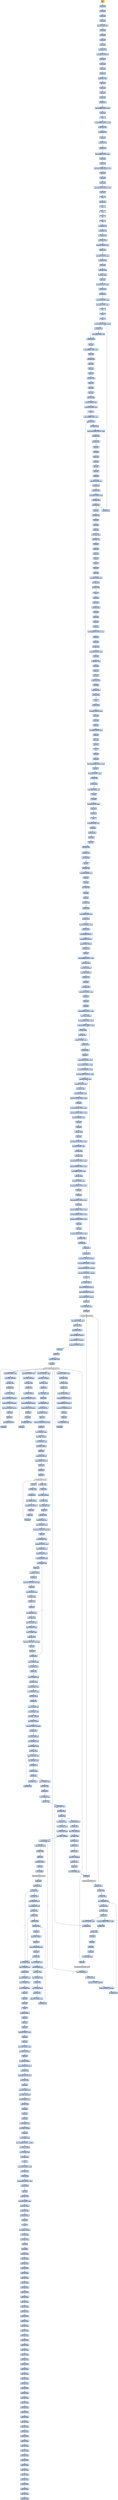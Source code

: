 digraph G {
node[shape=rectangle,style=filled,fillcolor=lightsteelblue,color=lightsteelblue]
bgcolor="transparent"
a0x000116f0cld_[label="start\ncld ",fillcolor="orange",color="lightgrey"];
a0x000116f1pushl_eax[label="0x000116f1\npushl %eax"];
a0x000116f2pushl_ecx[label="0x000116f2\npushl %ecx"];
a0x000116f3pushl_edx[label="0x000116f3\npushl %edx"];
a0x000116f4pushl_ebx[label="0x000116f4\npushl %ebx"];
a0x000116f5leal_0x10esp__eax[label="0x000116f5\nleal 0x10(%esp), %eax"];
a0x000116f9pushl_eax[label="0x000116f9\npushl %eax"];
a0x000116fapushl_ebp[label="0x000116fa\npushl %ebp"];
a0x000116fbpushl_esi[label="0x000116fb\npushl %esi"];
a0x000116fcpushl_edi[label="0x000116fc\npushl %edi"];
a0x000116fdjmp_0x00011728[label="0x000116fd\njmp 0x00011728"];
a0x00011728pushl_0x135UINT32[label="0x00011728\npushl $0x135<UINT32>"];
a0x0001172dpopl_ebx[label="0x0001172d\npopl %ebx"];
a0x0001172epushl_edi[label="0x0001172e\npushl %edi"];
a0x0001172fpushl_edi[label="0x0001172f\npushl %edi"];
a0x00011730pushl_esi[label="0x00011730\npushl %esi"];
a0x00011731xchgl_ebx_ebx[label="0x00011731\nxchgl %ebx, %ebx"];
a0x00011733popl_esi[label="0x00011733\npopl %esi"];
a0x00011734popl_edi[label="0x00011734\npopl %edi"];
a0x00011735popl_edi[label="0x00011735\npopl %edi"];
a0x00011736pushl_edi[label="0x00011736\npushl %edi"];
a0x00011737ja_0x0001173e[label="0x00011737\nja 0x0001173e"];
a0x00011739andl_0xffffffffUINT32_eax[label="0x00011739\nandl $0xffffffff<UINT32>, %eax"];
a0x0001173epopl_edi[label="0x0001173e\npopl %edi"];
a0x0001173fcmc_[label="0x0001173f\ncmc "];
a0x00011740movl_0xfffff9c8UINT32_edi[label="0x00011740\nmovl $0xfffff9c8<UINT32>, %edi"];
a0x00011745xchgl_edx_edi[label="0x00011745\nxchgl %edx, %edi"];
a0x00011747loop_0x00011756[label="0x00011747\nloop 0x00011756"];
a0x00011756incl_ecx[label="0x00011756\nincl %ecx"];
a0x00011757jne_0x0001175e[label="0x00011757\njne 0x0001175e"];
a0x00011759jo_0x0001175e[label="0x00011759\njo 0x0001175e"];
a0x0001175bshll_0xffffffa0UINT8_edx[label="0x0001175b\nshll $0xffffffa0<UINT8>, %edx"];
a0x0001175epushl_edx[label="0x0001175e\npushl %edx"];
a0x0001175fpushl_edi[label="0x0001175f\npushl %edi"];
a0x00011760movl_0xa73ce206UINT32_edi[label="0x00011760\nmovl $0xa73ce206<UINT32>, %edi"];
a0x00011765popl_edi[label="0x00011765\npopl %edi"];
a0x00011766popl_edx[label="0x00011766\npopl %edx"];
a0x00011767pushl_edx[label="0x00011767\npushl %edx"];
a0x00011768movl_0x4ac0967fUINT32_edx[label="0x00011768\nmovl $0x4ac0967f<UINT32>, %edx"];
a0x0001176dpopl_edx[label="0x0001176d\npopl %edx"];
a0x0001176ecmc_[label="0x0001176e\ncmc "];
a0x0001176forw_dx_dx[label="0x0001176f\norw %dx, %dx"];
a0x00011772clc_[label="0x00011772\nclc "];
a0x00011773cld_[label="0x00011773\ncld "];
a0x00011774cld_[label="0x00011774\ncld "];
a0x00011775cmc_[label="0x00011775\ncmc "];
a0x00011776jmp_0x0001177d[label="0x00011776\njmp 0x0001177d"];
a0x0001177dcall_0x00011778[label="0x0001177d\ncall 0x00011778"];
a0x00011778jmp_0x0001179e[label="0x00011778\njmp 0x0001179e"];
a0x0001179emovl_esp__ecx[label="0x0001179e\nmovl (%esp), %ecx"];
a0x000117a1addl_0x4UINT8_esp[label="0x000117a1\naddl $0x4<UINT8>, %esp"];
a0x000117a4je_0x000117ac[label="0x000117a4\nje 0x000117ac"];
a0x000117a6addl_0x0UINT32_edi[label="0x000117a6\naddl $0x0<UINT32>, %edi"];
a0x000117acjmp_0x000117db[label="0x000117ac\njmp 0x000117db"];
a0x000117dbpushl_ecx[label="0x000117db\npushl %ecx"];
a0x000117dcaddl_edx_ecx[label="0x000117dc\naddl %edx, %ecx"];
a0x000117demovl_ecx_edx[label="0x000117de\nmovl %ecx, %edx"];
a0x000117e0popl_ecx[label="0x000117e0\npopl %ecx"];
a0x000117e1orl_0x0UINT32_esp[label="0x000117e1\norl $0x0<UINT32>, %esp"];
a0x000117e7testw_cx_cx[label="0x000117e7\ntestw %cx, %cx"];
a0x000117eajo_0x000117f2[label="0x000117ea\njo 0x000117f2"];
a0x000117ecsubl_0x0UINT32_ebp[label="0x000117ec\nsubl $0x0<UINT32>, %ebp"];
a0x000117f2shrl_0x60UINT8_esp[label="0x000117f2\nshrl $0x60<UINT8>, %esp"];
a0x000117f5clc_[label="0x000117f5\nclc "];
a0x000117f6nop_[label="0x000117f6\nnop "];
a0x000117f7stc_[label="0x000117f7\nstc "];
a0x000117f8movl_0xfffff921UINT32_eax[label="0x000117f8\nmovl $0xfffff921<UINT32>, %eax"];
a0x000117fdjne_0x00011802[label="0x000117fd\njne 0x00011802"];
a0x00011802loop_0x0001180b[label="0x00011802\nloop 0x0001180b"];
a0x0001180bincl_ecx[label="0x0001180b\nincl %ecx"];
a0x0001180crorb_0xffffffa0UINT8_ah[label="0x0001180c\nrorb $0xffffffa0<UINT8>, %ah"];
a0x0001180fpushl_ebp[label="0x0001180f\npushl %ebp"];
a0x00011810call_0x00011834[label="0x00011810\ncall 0x00011834"];
a0x00011834popl_ebp[label="0x00011834\npopl %ebp"];
a0x00011835popl_ebp[label="0x00011835\npopl %ebp"];
a0x00011836pushl_ecx[label="0x00011836\npushl %ecx"];
a0x00011837addl_eax_ecx[label="0x00011837\naddl %eax, %ecx"];
a0x00011839pushl_ecx[label="0x00011839\npushl %ecx"];
a0x0001183apopl_eax[label="0x0001183a\npopl %eax"];
a0x0001183bpopl_ecx[label="0x0001183b\npopl %ecx"];
a0x0001183candb_bh_bh[label="0x0001183c\nandb %bh, %bh"];
a0x0001183eroll_0x0UINT8_ebp[label="0x0001183e\nroll $0x0<UINT8>, %ebp"];
a0x00011841rolw_0x10UINT8_bx[label="0x00011841\nrolw $0x10<UINT8>, %bx"];
a0x00011845clc_[label="0x00011845\nclc "];
a0x00011846andw_0xffffffffUINT8_sp[label="0x00011846\nandw $0xffffffff<UINT8>, %sp"];
a0x0001184aleal_eax__esi[label="0x0001184a\nleal (%eax), %esi"];
a0x0001184cmovl_esi__esi[label="0x0001184c\nmovl (%esi), %esi"];
a0x0001184ecmpl_0x83a33489UINT32_ebp[label="0x0001184e\ncmpl $0x83a33489<UINT32>, %ebp"];
a0x00011854jns_0x0001185d[label="0x00011854\njns 0x0001185d"];
a0x0001185djno_0x00011867[label="0x0001185d\njno 0x00011867"];
a0x00011867decl_eax[label="0x00011867\ndecl %eax"];
a0x00011868incl_eax[label="0x00011868\nincl %eax"];
a0x00011869pushl_edx[label="0x00011869\npushl %edx"];
a0x0001186apushl_ebp[label="0x0001186a\npushl %ebp"];
a0x0001186bincl_ebp[label="0x0001186b\nincl %ebp"];
a0x0001186cpopl_ebp[label="0x0001186c\npopl %ebp"];
a0x0001186dpopl_edx[label="0x0001186d\npopl %edx"];
a0x0001186eaddb_0x0UINT8_al[label="0x0001186e\naddb $0x0<UINT8>, %al"];
a0x00011870orw_dx_dx[label="0x00011870\norw %dx, %dx"];
a0x00011873movl_esi_ebp[label="0x00011873\nmovl %esi, %ebp"];
a0x00011875shrl_0x18UINT8_ebp[label="0x00011875\nshrl $0x18<UINT8>, %ebp"];
a0x00011878testl_ebp_ebp[label="0x00011878\ntestl %ebp, %ebp"];
a0x0001187ajne_0x00011881[label="0x0001187a\njne 0x00011881"];
a0x00011881pushl_eax[label="0x00011881\npushl %eax"];
a0x00011882call_0x000118a0[label="0x00011882\ncall 0x000118a0"];
a0x000118a0popl_eax[label="0x000118a0\npopl %eax"];
a0x000118a1popl_eax[label="0x000118a1\npopl %eax"];
a0x000118a2pushl_ebp[label="0x000118a2\npushl %ebp"];
a0x000118a3movl_ebx_ebp[label="0x000118a3\nmovl %ebx, %ebp"];
a0x000118a5addl_ebp_esi[label="0x000118a5\naddl %ebp, %esi"];
a0x000118a7popl_ebp[label="0x000118a7\npopl %ebp"];
a0x000118a8pushl_edx[label="0x000118a8\npushl %edx"];
a0x000118a9pushl_esi[label="0x000118a9\npushl %esi"];
a0x000118aanotb_cl[label="0x000118aa\nnotb %cl"];
a0x000118acnotb_cl[label="0x000118ac\nnotb %cl"];
a0x000118aepopl_esi[label="0x000118ae\npopl %esi"];
a0x000118afpopl_edx[label="0x000118af\npopl %edx"];
a0x000118b0xorw_0x0UINT8_bx[label="0x000118b0\nxorw $0x0<UINT8>, %bx"];
a0x000118b4orb_dh_dh[label="0x000118b4\norb %dh, %dh"];
a0x000118b6jo_0x000118b9[label="0x000118b6\njo 0x000118b9"];
a0x000118b8nop_[label="0x000118b8\nnop "];
a0x000118b9pushl_ebp[label="0x000118b9\npushl %ebp"];
a0x000118bapushl_edx_[label="0x000118ba\npushl (%edx)"];
a0x000118bcxorl_esp__esi[label="0x000118bc\nxorl (%esp), %esi"];
a0x000118bfpopl_ebp[label="0x000118bf\npopl %ebp"];
a0x000118c0popl_ebp[label="0x000118c0\npopl %ebp"];
a0x000118c1pushl_edx[label="0x000118c1\npushl %edx"];
a0x000118c2pushl_ebp[label="0x000118c2\npushl %ebp"];
a0x000118c3movw_0xffffd738UINT16_bp[label="0x000118c3\nmovw $0xffffd738<UINT16>, %bp"];
a0x000118c7popl_ebp[label="0x000118c7\npopl %ebp"];
a0x000118c8popl_edx[label="0x000118c8\npopl %edx"];
a0x000118c9orb_bh_bh[label="0x000118c9\norb %bh, %bh"];
a0x000118cbcmpl_0x8UINT8_esp[label="0x000118cb\ncmpl $0x8<UINT8>, %esp"];
a0x000118cepushl_ebp[label="0x000118ce\npushl %ebp"];
a0x000118cfxchgl_edx_esp[label="0x000118cf\nxchgl %edx, %esp"];
a0x000118d1popl_ebp[label="0x000118d1\npopl %ebp"];
a0x000118d2pushl_esi[label="0x000118d2\npushl %esi"];
a0x000118d3popl_ebp[label="0x000118d3\npopl %ebp"];
a0x000118d4xchgl_esp_edx[label="0x000118d4\nxchgl %esp, %edx"];
a0x000118d6popl_ebp[label="0x000118d6\npopl %ebp"];
a0x000118d7cmpl_eax_ebx[label="0x000118d7\ncmpl %eax, %ebx"];
a0x000118d9jae_0x000118dc[label="0x000118d9\njae 0x000118dc"];
a0x000118dbcmc_[label="0x000118db\ncmc "];
a0x000118dcjae_0x000118e4[label="0x000118dc\njae 0x000118e4"];
a0x000118e4subl_0x0UINT32_ebx[label="0x000118e4\nsubl $0x0<UINT32>, %ebx"];
a0x000118eapushl_esi[label="0x000118ea\npushl %esi"];
a0x000118ebpushl_ebp[label="0x000118eb\npushl %ebp"];
a0x000118ecpushl_esi[label="0x000118ec\npushl %esi"];
a0x000118edrorl_0x60UINT8_esp[label="0x000118ed\nrorl $0x60<UINT8>, %esp"];
a0x000118f0popl_esi[label="0x000118f0\npopl %esi"];
a0x000118f1popl_ebp[label="0x000118f1\npopl %ebp"];
a0x000118f2popl_esi[label="0x000118f2\npopl %esi"];
a0x000118f3clc_[label="0x000118f3\nclc "];
a0x000118f4incl_eax[label="0x000118f4\nincl %eax"];
a0x000118f5pushl_ecx[label="0x000118f5\npushl %ecx"];
a0x000118f6movl_0xd9e568daUINT32_ecx[label="0x000118f6\nmovl $0xd9e568da<UINT32>, %ecx"];
a0x000118fbpopl_ecx[label="0x000118fb\npopl %ecx"];
a0x000118fcxorl_0x0UINT32_eax[label="0x000118fc\nxorl $0x0<UINT32>, %eax"];
a0x00011901jb_0x00011908[label="0x00011901\njb 0x00011908"];
a0x00011903jl_0x00011908[label="0x00011903\njl 0x00011908"];
a0x00011905addb_0x0UINT8_cl[label="0x00011905\naddb $0x0<UINT8>, %cl"];
a0x00011908incl_ebp[label="0x00011908\nincl %ebp"];
a0x00011909decl_ebp[label="0x00011909\ndecl %ebp"];
a0x0001190asubl_0x0UINT8_edx[label="0x0001190a\nsubl $0x0<UINT8>, %edx"];
a0x0001190dincl_ecx[label="0x0001190d\nincl %ecx"];
a0x0001190edecl_ecx[label="0x0001190e\ndecl %ecx"];
a0x0001190fcld_[label="0x0001190f\ncld "];
a0x00011910orw_0x0UINT8_sp[label="0x00011910\norw $0x0<UINT8>, %sp"];
a0x00011914pushl_edx[label="0x00011914\npushl %edx"];
a0x00011915testl_edi_edi[label="0x00011915\ntestl %edi, %edi"];
a0x00011917popl_edx[label="0x00011917\npopl %edx"];
a0x00011918decl_ebx[label="0x00011918\ndecl %ebx"];
a0x00011919jne_0x0001184a[label="0x00011919\njne 0x0001184a"];
a0x0001187cjmp_0x000117f8[label="0x0001187c\njmp 0x000117f8"];
a0x000117ffrorb_0x48UINT8_bl[label="0x000117ff\nrorb $0x48<UINT8>, %bl"];
a0x0001191fjmp_0x000119ce[label="0x0001191f\njmp 0x000119ce"];
a0x000119celoop_0x000119e3[label="0x000119ce\nloop 0x000119e3"];
a0x000119e3incl_ecx[label="0x000119e3\nincl %ecx"];
a0x000119e4andb_dh_dh[label="0x000119e4\nandb %dh, %dh"];
a0x000119e6rorb_0x58UINT8_al[label="0x000119e6\nrorb $0x58<UINT8>, %al"];
a0x000119e9pushl_esi[label="0x000119e9\npushl %esi"];
a0x000119eapushl_ebp[label="0x000119ea\npushl %ebp"];
a0x000119ebjns_0x000119f0[label="0x000119eb\njns 0x000119f0"];
a0x000119f0popl_ebp[label="0x000119f0\npopl %ebp"];
a0x000119f1popl_esi[label="0x000119f1\npopl %esi"];
a0x000119f2jb_0x000119fa[label="0x000119f2\njb 0x000119fa"];
a0x000119f4jp_0x000119fa[label="0x000119f4\njp 0x000119fa"];
a0x000119f6rolw_0x60UINT8_sp[label="0x000119f6\nrolw $0x60<UINT8>, %sp"];
a0x000119fajl_0x00011a01[label="0x000119fa\njl 0x00011a01"];
a0x000119fcxorl_0x0UINT32_eax[label="0x000119fc\nxorl $0x0<UINT32>, %eax"];
a0x00011a01jmp_0x0001114a[label="0x00011a01\njmp 0x0001114a"];
a0x0001114apushl_0x8038UINT32[label="0x0001114a\npushl $0x8038<UINT32>"];
a0x0001114fpushl_0x8034UINT32[label="0x0001114f\npushl $0x8034<UINT32>"];
a0x00011154pushl_0xb2fUINT32[label="0x00011154\npushl $0xb2f<UINT32>"];
a0x00011159call_0x0001115e[label="0x00011159\ncall 0x0001115e"];
a0x0001115epopl_eax[label="0x0001115e\npopl %eax"];
a0x0001115fandl_0xfffff000UINT32_eax[label="0x0001115f\nandl $0xfffff000<UINT32>, %eax"];
a0x00011164addl_eax_esp_[label="0x00011164\naddl %eax, (%esp)"];
a0x00011167addl_eax_0x4esp_[label="0x00011167\naddl %eax, 0x4(%esp)"];
a0x0001116baddl_eax_0x8esp_[label="0x0001116b\naddl %eax, 0x8(%esp)"];
a0x0001116fcall_0x00011185[label="0x0001116f\ncall 0x00011185"];
a0x00011185pushl_ebp[label="0x00011185\npushl %ebp"];
a0x00011186movl_esp_ebp[label="0x00011186\nmovl %esp, %ebp"];
a0x00011188subl_0x200UINT32_esp[label="0x00011188\nsubl $0x200<UINT32>, %esp"];
a0x0001118epushl_ebx[label="0x0001118e\npushl %ebx"];
a0x0001118fpushl_edi[label="0x0001118f\npushl %edi"];
a0x00011190pushl_esi[label="0x00011190\npushl %esi"];
a0x00011191andl_0xffff0000UINT32_eax[label="0x00011191\nandl $0xffff0000<UINT32>, %eax"];
a0x00011196movl_eax__80ebp_[label="0x00011196\nmovl %eax, -80(%ebp)"];
a0x00011199movl_0x8000UINT32_ecx[label="0x00011199\nmovl $0x8000<UINT32>, %ecx"];
a0x0001119eaddl_0xaf631837UINT32_eax[label="0x0001119e\naddl $0xaf631837<UINT32>, %eax"];
a0x000111a3xorl_eax_ebx[label="0x000111a3\nxorl %eax, %ebx"];
a0x000111a5addw_ax_bx[label="0x000111a5\naddw %ax, %bx"];
a0x000111a8roll_0x7UINT8_ebx[label="0x000111a8\nroll $0x7<UINT8>, %ebx"];
a0x000111abloop_0x0001119e[label="0x000111ab\nloop 0x0001119e"];
a0x000111adpushl_0x8ebp_[label="0x000111ad\npushl 0x8(%ebp)"];
a0x000111b0popl_ecx[label="0x000111b0\npopl %ecx"];
a0x000111b1addl_0x5c00UINT32_ecx[label="0x000111b1\naddl $0x5c00<UINT32>, %ecx"];
a0x000111b7movl_0x5c00UINT32_edx[label="0x000111b7\nmovl $0x5c00<UINT32>, %edx"];
a0x000111bcmovl_0x5c00UINT32_edi[label="0x000111bc\nmovl $0x5c00<UINT32>, %edi"];
a0x000111c1movl_0x36c852a2UINT32_ebx[label="0x000111c1\nmovl $0x36c852a2<UINT32>, %ebx"];
a0x000111c6subl_0x4UINT8_edi[label="0x000111c6\nsubl $0x4<UINT8>, %edi"];
a0x000111c9subl_0x4UINT8_ecx[label="0x000111c9\nsubl $0x4<UINT8>, %ecx"];
a0x000111ccmovl_ecx__eax[label="0x000111cc\nmovl (%ecx), %eax"];
a0x000111ceroll_0x40UINT8_eax[label="0x000111ce\nroll $0x40<UINT8>, %eax"];
a0x000111d1addl_0xc1d1c205UINT32_ebx[label="0x000111d1\naddl $0xc1d1c205<UINT32>, %ebx"];
a0x000111d7notl_eax[label="0x000111d7\nnotl %eax"];
a0x000111d9xorl_0xbfc8ed32UINT32_eax[label="0x000111d9\nxorl $0xbfc8ed32<UINT32>, %eax"];
a0x000111dfaddl_0x42db7c34UINT32_ebx[label="0x000111df\naddl $0x42db7c34<UINT32>, %ebx"];
a0x000111e5roll_0x7aUINT8_eax[label="0x000111e5\nroll $0x7a<UINT8>, %eax"];
a0x000111e8notl_eax[label="0x000111e8\nnotl %eax"];
a0x000111eanegl_eax[label="0x000111ea\nnegl %eax"];
a0x000111ecsubl_edi_eax[label="0x000111ec\nsubl %edi, %eax"];
a0x000111eenegl_eax[label="0x000111ee\nnegl %eax"];
a0x000111f0xorl_0xa9121c5cUINT32_eax[label="0x000111f0\nxorl $0xa9121c5c<UINT32>, %eax"];
a0x000111f6roll_0x5aUINT8_eax[label="0x000111f6\nroll $0x5a<UINT8>, %eax"];
a0x000111f9xorl_edi_eax[label="0x000111f9\nxorl %edi, %eax"];
a0x000111fbaddl_edi_eax[label="0x000111fb\naddl %edi, %eax"];
a0x000111fdsubl_0xf4d2e202UINT32_ebx[label="0x000111fd\nsubl $0xf4d2e202<UINT32>, %ebx"];
a0x00011203addl_0x3905f184UINT32_ebx[label="0x00011203\naddl $0x3905f184<UINT32>, %ebx"];
a0x00011209roll_0xffffffa2UINT8_eax[label="0x00011209\nroll $0xffffffa2<UINT8>, %eax"];
a0x0001120caddl_edi_eax[label="0x0001120c\naddl %edi, %eax"];
a0x0001120erorl_0x6bUINT8_eax[label="0x0001120e\nrorl $0x6b<UINT8>, %eax"];
a0x00011211xorl_0xd45f3e61UINT32_eax[label="0x00011211\nxorl $0xd45f3e61<UINT32>, %eax"];
a0x00011217notl_eax[label="0x00011217\nnotl %eax"];
a0x00011219notl_eax[label="0x00011219\nnotl %eax"];
a0x0001121baddl_0xf6cab925UINT32_eax[label="0x0001121b\naddl $0xf6cab925<UINT32>, %eax"];
a0x00011221bswap_eax[label="0x00011221\nbswap %eax"];
a0x00011223addl_0x79880ad2UINT32_ebx[label="0x00011223\naddl $0x79880ad2<UINT32>, %ebx"];
a0x00011229xorl_0x2e2bbad4UINT32_eax[label="0x00011229\nxorl $0x2e2bbad4<UINT32>, %eax"];
a0x0001122faddl_0x93ca5326UINT32_ebx[label="0x0001122f\naddl $0x93ca5326<UINT32>, %ebx"];
a0x00011235negl_eax[label="0x00011235\nnegl %eax"];
a0x00011237notl_eax[label="0x00011237\nnotl %eax"];
a0x00011239xorl_0xb7aa62baUINT32_eax[label="0x00011239\nxorl $0xb7aa62ba<UINT32>, %eax"];
a0x0001123fmovl_eax_ecx_[label="0x0001123f\nmovl %eax, (%ecx)"];
a0x00011241testl_edi_edi[label="0x00011241\ntestl %edi, %edi"];
a0x00011243jne_0x000111c6[label="0x00011243\njne 0x000111c6"];
a0x00011249call_0x0001159e[label="0x00011249\ncall 0x0001159e"];
a0x0001159emovl_0x0UINT32__68ebp_[label="0x0001159e\nmovl $0x0<UINT32>, -68(%ebp)"];
a0x000115a5movl_0xa000UINT32__72ebp_[label="0x000115a5\nmovl $0xa000<UINT32>, -72(%ebp)"];
a0x000115acmovl_0x16f0UINT32__76ebp_[label="0x000115ac\nmovl $0x16f0<UINT32>, -76(%ebp)"];
a0x000115b3movl_0x5c00UINT32__84ebp_[label="0x000115b3\nmovl $0x5c00<UINT32>, -84(%ebp)"];
a0x000115baret[label="0x000115ba\nret"];
a0x0001124epushl_0x0UINT8[label="0x0001124e\npushl $0x0<UINT8>"];
a0x00011250pushl_0x6c6c642eUINT32[label="0x00011250\npushl $0x6c6c642e<UINT32>"];
a0x00011255pushl_0x32336c65UINT32[label="0x00011255\npushl $0x32336c65<UINT32>"];
a0x0001125apushl_0x6e72656bUINT32[label="0x0001125a\npushl $0x6e72656b<UINT32>"];
a0x0001125fpushl_esp[label="0x0001125f\npushl %esp"];
a0x00011260movl_0x10ebp__eax[label="0x00011260\nmovl 0x10(%ebp), %eax"];
a0x00011263call_eax_[label="0x00011263\ncall (%eax)"];
LoadLibraryA_kernel32_dll[label="LoadLibraryA@kernel32.dll",fillcolor="lightgrey",color="lightgrey"];
a0x00011265addl_0x10UINT8_esp[label="0x00011265\naddl $0x10<UINT8>, %esp"];
a0x00011268movl_eax_edi[label="0x00011268\nmovl %eax, %edi"];
a0x0001126apushl_0x0UINT8[label="0x0001126a\npushl $0x0<UINT8>"];
a0x0001126cpushl_0x636f6c6cUINT32[label="0x0001126c\npushl $0x636f6c6c<UINT32>"];
a0x00011271pushl_0x416c6175UINT32[label="0x00011271\npushl $0x416c6175<UINT32>"];
a0x00011276pushl_0x74726956UINT32[label="0x00011276\npushl $0x74726956<UINT32>"];
a0x0001127bpushl_esp[label="0x0001127b\npushl %esp"];
a0x0001127cpushl_eax[label="0x0001127c\npushl %eax"];
a0x0001127dmovl_0xcebp__eax[label="0x0001127d\nmovl 0xc(%ebp), %eax"];
a0x00011280call_eax_[label="0x00011280\ncall (%eax)"];
GetProcAddress_kernel32_dll[label="GetProcAddress@kernel32.dll",fillcolor="lightgrey",color="lightgrey"];
a0x00011282addl_0x10UINT8_esp[label="0x00011282\naddl $0x10<UINT8>, %esp"];
a0x00011285movl_eax_ebx[label="0x00011285\nmovl %eax, %ebx"];
a0x00011287testl_eax_eax[label="0x00011287\ntestl %eax, %eax"];
a0x00011289je_0x00011594[label="0x00011289\nje 0x00011594"];
a0x0001128fpushl_0x7463UINT32[label="0x0001128f\npushl $0x7463<UINT32>"];
a0x00011294pushl_0x65746f72UINT32[label="0x00011294\npushl $0x65746f72<UINT32>"];
a0x00011299pushl_0x506c6175UINT32[label="0x00011299\npushl $0x506c6175<UINT32>"];
a0x0001129epushl_0x74726956UINT32[label="0x0001129e\npushl $0x74726956<UINT32>"];
a0x000112a3pushl_esp[label="0x000112a3\npushl %esp"];
a0x000112a4pushl_edi[label="0x000112a4\npushl %edi"];
a0x000112a5movl_0xcebp__eax[label="0x000112a5\nmovl 0xc(%ebp), %eax"];
a0x000112a8call_eax_[label="0x000112a8\ncall (%eax)"];
a0x000112aaaddl_0x10UINT8_esp[label="0x000112aa\naddl $0x10<UINT8>, %esp"];
a0x000112admovl_eax__116ebp_[label="0x000112ad\nmovl %eax, -116(%ebp)"];
a0x000112b0testl_eax_eax[label="0x000112b0\ntestl %eax, %eax"];
a0x000112b2je_0x00011594[label="0x000112b2\nje 0x00011594"];
a0x000112b8pushl_0x0UINT8[label="0x000112b8\npushl $0x0<UINT8>"];
a0x000112bapushl_0x79726575UINT32[label="0x000112ba\npushl $0x79726575<UINT32>"];
a0x000112bfpushl_0x516c6175UINT32[label="0x000112bf\npushl $0x516c6175<UINT32>"];
a0x000112c4pushl_0x74726956UINT32[label="0x000112c4\npushl $0x74726956<UINT32>"];
a0x000112c9pushl_esp[label="0x000112c9\npushl %esp"];
a0x000112capushl_edi[label="0x000112ca\npushl %edi"];
a0x000112cbmovl_0xcebp__eax[label="0x000112cb\nmovl 0xc(%ebp), %eax"];
a0x000112cecall_eax_[label="0x000112ce\ncall (%eax)"];
a0x000112d0addl_0x10UINT8_esp[label="0x000112d0\naddl $0x10<UINT8>, %esp"];
a0x000112d3movl_eax__120ebp_[label="0x000112d3\nmovl %eax, -120(%ebp)"];
a0x000112d6testl_eax_eax[label="0x000112d6\ntestl %eax, %eax"];
a0x000112d8je_0x00011594[label="0x000112d8\nje 0x00011594"];
a0x000112depushl_0x0UINT8[label="0x000112de\npushl $0x0<UINT8>"];
a0x000112e0pushl_0x72745064UINT32[label="0x000112e0\npushl $0x72745064<UINT32>"];
a0x000112e5pushl_0x61655264UINT32[label="0x000112e5\npushl $0x61655264<UINT32>"];
a0x000112eapushl_0x61427349UINT32[label="0x000112ea\npushl $0x61427349<UINT32>"];
a0x000112efpushl_esp[label="0x000112ef\npushl %esp"];
a0x000112f0pushl_edi[label="0x000112f0\npushl %edi"];
a0x000112f1movl_0xcebp__eax[label="0x000112f1\nmovl 0xc(%ebp), %eax"];
a0x000112f4call_eax_[label="0x000112f4\ncall (%eax)"];
a0x000112f6addl_0x10UINT8_esp[label="0x000112f6\naddl $0x10<UINT8>, %esp"];
a0x000112f9movl_eax__124ebp_[label="0x000112f9\nmovl %eax, -124(%ebp)"];
a0x000112fctestl_eax_eax[label="0x000112fc\ntestl %eax, %eax"];
a0x000112feje_0x00011594[label="0x000112fe\nje 0x00011594"];
a0x00011304leal__504ebp__edi[label="0x00011304\nleal -504(%ebp), %edi"];
a0x0001130apushl_edi[label="0x0001130a\npushl %edi"];
a0x0001130bmovl_0x8ebp__esi[label="0x0001130b\nmovl 0x8(%ebp), %esi"];
a0x0001130eaddl_0x3cesi__esi[label="0x0001130e\naddl 0x3c(%esi), %esi"];
a0x00011311pushl_0x3eUINT8[label="0x00011311\npushl $0x3e<UINT8>"];
a0x00011313popl_ecx[label="0x00011313\npopl %ecx"];
a0x00011314repz_movsl_ds_esi__es_edi_[label="0x00011314\nrepz movsl %ds:(%esi), %es:(%edi)"];
a0x00011316popl_edi[label="0x00011316\npopl %edi"];
a0x00011317movl_0x34edi__eax[label="0x00011317\nmovl 0x34(%edi), %eax"];
a0x0001131amovl_eax__4ebp_[label="0x0001131a\nmovl %eax, -4(%ebp)"];
a0x0001131dmovl_0x50edi__ecx[label="0x0001131d\nmovl 0x50(%edi), %ecx"];
a0x00011320movl_ecx__8ebp_[label="0x00011320\nmovl %ecx, -8(%ebp)"];
a0x00011323pushl_ecx[label="0x00011323\npushl %ecx"];
a0x00011324pushl_0x40UINT8[label="0x00011324\npushl $0x40<UINT8>"];
a0x00011326pushl_0x3000UINT32[label="0x00011326\npushl $0x3000<UINT32>"];
a0x0001132bpushl_ecx[label="0x0001132b\npushl %ecx"];
a0x0001132cpushl_eax[label="0x0001132c\npushl %eax"];
a0x0001132dcall_ebx[label="0x0001132d\ncall %ebx"];
VirtualAlloc_kernel32_dll[label="VirtualAlloc@kernel32.dll",fillcolor="lightgrey",color="lightgrey"];
a0x0001132fpopl_ecx[label="0x0001132f\npopl %ecx"];
a0x00011330testl_eax_eax[label="0x00011330\ntestl %eax, %eax"];
a0x00011332jne_0x00011347[label="0x00011332\njne 0x00011347"];
a0x00011334pushl_0x40UINT8[label="0x00011334\npushl $0x40<UINT8>"];
a0x00011336pushl_0x1000UINT32[label="0x00011336\npushl $0x1000<UINT32>"];
a0x0001133bpushl_ecx[label="0x0001133b\npushl %ecx"];
a0x0001133cpushl_eax[label="0x0001133c\npushl %eax"];
a0x0001133dcall_ebx[label="0x0001133d\ncall %ebx"];
a0x0001133ftestl_eax_eax[label="0x0001133f\ntestl %eax, %eax"];
a0x00011341je_0x00011594[label="0x00011341\nje 0x00011594"];
a0x00011347movl_eax__12ebp_[label="0x00011347\nmovl %eax, -12(%ebp)"];
a0x0001134amovl_eax_edi[label="0x0001134a\nmovl %eax, %edi"];
a0x0001134cmovl_0x8ebp__esi[label="0x0001134c\nmovl 0x8(%ebp), %esi"];
a0x0001134fpushl_esi[label="0x0001134f\npushl %esi"];
a0x00011350movl_esi_ecx[label="0x00011350\nmovl %esi, %ecx"];
a0x00011352addl_0x3cesi__ecx[label="0x00011352\naddl 0x3c(%esi), %ecx"];
a0x00011355movl_0x54ecx__ecx[label="0x00011355\nmovl 0x54(%ecx), %ecx"];
a0x00011358repz_movsb_ds_esi__es_edi_[label="0x00011358\nrepz movsb %ds:(%esi), %es:(%edi)"];
a0x0001135apopl_esi[label="0x0001135a\npopl %esi"];
a0x0001135baddl_0x3cesi__esi[label="0x0001135b\naddl 0x3c(%esi), %esi"];
a0x0001135eaddl_0xf8UINT32_esi[label="0x0001135e\naddl $0xf8<UINT32>, %esi"];
a0x00011364movl_0x8ebp__eax[label="0x00011364\nmovl 0x8(%ebp), %eax"];
a0x00011367addl_0x3ceax__eax[label="0x00011367\naddl 0x3c(%eax), %eax"];
a0x0001136amovzbl_0x6eax__eax[label="0x0001136a\nmovzbl 0x6(%eax), %eax"];
a0x0001136eleal__56ebp__edi[label="0x0001136e\nleal -56(%ebp), %edi"];
a0x00011371pushl_edi[label="0x00011371\npushl %edi"];
a0x00011372pushl_0xaUINT8[label="0x00011372\npushl $0xa<UINT8>"];
a0x00011374popl_ecx[label="0x00011374\npopl %ecx"];
a0x00011375repz_movsl_ds_esi__es_edi_[label="0x00011375\nrepz movsl %ds:(%esi), %es:(%edi)"];
a0x00011377popl_edi[label="0x00011377\npopl %edi"];
a0x00011378movl_0x14edi__edx[label="0x00011378\nmovl 0x14(%edi), %edx"];
a0x0001137btestl_edx_edx[label="0x0001137b\ntestl %edx, %edx"];
a0x0001137dje_0x00011393[label="0x0001137d\nje 0x00011393"];
a0x0001137fpushl_esi[label="0x0001137f\npushl %esi"];
a0x00011380movl_0x8ebp__esi[label="0x00011380\nmovl 0x8(%ebp), %esi"];
a0x00011383addl_edx_esi[label="0x00011383\naddl %edx, %esi"];
a0x00011385movl_0x10edi__ecx[label="0x00011385\nmovl 0x10(%edi), %ecx"];
a0x00011388movl_0xcedi__edx[label="0x00011388\nmovl 0xc(%edi), %edx"];
a0x0001138bmovl__12ebp__edi[label="0x0001138b\nmovl -12(%ebp), %edi"];
a0x0001138eaddl_edx_edi[label="0x0001138e\naddl %edx, %edi"];
a0x00011390repz_movsb_ds_esi__es_edi_[label="0x00011390\nrepz movsb %ds:(%esi), %es:(%edi)"];
a0x00011392popl_esi[label="0x00011392\npopl %esi"];
a0x00011393decl_eax[label="0x00011393\ndecl %eax"];
a0x00011394jne_0x0001136e[label="0x00011394\njne 0x0001136e"];
a0x00011396movl__12ebp__edx[label="0x00011396\nmovl -12(%ebp), %edx"];
a0x00011399subl__4ebp__edx[label="0x00011399\nsubl -4(%ebp), %edx"];
a0x0001139cje_0x000113fa[label="0x0001139c\nje 0x000113fa"];
a0x0001139emovl__12ebp__eax[label="0x0001139e\nmovl -12(%ebp), %eax"];
a0x000113a1movl_eax_ebx[label="0x000113a1\nmovl %eax, %ebx"];
a0x000113a3addl_0x3cebx__ebx[label="0x000113a3\naddl 0x3c(%ebx), %ebx"];
a0x000113a6movl_0xa0ebx__ebx[label="0x000113a6\nmovl 0xa0(%ebx), %ebx"];
a0x000113actestl_ebx_ebx[label="0x000113ac\ntestl %ebx, %ebx"];
a0x000113aeje_0x000113fa[label="0x000113ae\nje 0x000113fa"];
a0x000113famovl__12ebp__ecx[label="0x000113fa\nmovl -12(%ebp), %ecx"];
a0x000113fdmovl__80ebp__edx[label="0x000113fd\nmovl -80(%ebp), %edx"];
a0x00011400addl_edx__76ebp_[label="0x00011400\naddl %edx, -76(%ebp)"];
a0x00011403movl_fs_0x30_eax[label="0x00011403\nmovl %fs:0x30, %eax"];
a0x0001140acmpl_0x0UINT8__68ebp_[label="0x0001140a\ncmpl $0x0<UINT8>, -68(%ebp)"];
a0x0001140ejne_0x00011413[label="0x0001140e\njne 0x00011413"];
a0x00011410movl_ecx_0x8eax_[label="0x00011410\nmovl %ecx, 0x8(%eax)"];
a0x00011413movl_0xceax__eax[label="0x00011413\nmovl 0xc(%eax), %eax"];
a0x00011416movl_0xceax__eax[label="0x00011416\nmovl 0xc(%eax), %eax"];
a0x00011419movl_eax_esi[label="0x00011419\nmovl %eax, %esi"];
a0x0001141bmovl_0x18eax__edx[label="0x0001141b\nmovl 0x18(%eax), %edx"];
a0x0001141ecmpl__80ebp__edx[label="0x0001141e\ncmpl -80(%ebp), %edx"];
a0x00011421jne_0x0001144a[label="0x00011421\njne 0x0001144a"];
a0x0001144acmpl_esi_eax_[label="0x0001144a\ncmpl %esi, (%eax)"];
a0x0001144cje_0x00011452[label="0x0001144c\nje 0x00011452"];
a0x0001144emovl_eax__eax[label="0x0001144e\nmovl (%eax), %eax"];
a0x00011450jmp_0x0001141b[label="0x00011450\njmp 0x0001141b"];
a0x00011452movl__376ebp__ebx[label="0x00011452\nmovl -376(%ebp), %ebx"];
a0x00011458testl_ebx_ebx[label="0x00011458\ntestl %ebx, %ebx"];
a0x0001145aje_0x000114c8[label="0x0001145a\nje 0x000114c8"];
a0x0001145cmovl__12ebp__esi[label="0x0001145c\nmovl -12(%ebp), %esi"];
a0x0001145faddl_esi_ebx[label="0x0001145f\naddl %esi, %ebx"];
a0x00011461movl_0xcebx__eax[label="0x00011461\nmovl 0xc(%ebx), %eax"];
a0x00011464testl_eax_eax[label="0x00011464\ntestl %eax, %eax"];
a0x00011466je_0x000114c8[label="0x00011466\nje 0x000114c8"];
a0x00011468movl_0x10ebx__ecx[label="0x00011468\nmovl 0x10(%ebx), %ecx"];
a0x0001146baddl_esi_ecx[label="0x0001146b\naddl %esi, %ecx"];
a0x0001146dmovl_ecx__60ebp_[label="0x0001146d\nmovl %ecx, -60(%ebp)"];
a0x00011470movl_ebx__ecx[label="0x00011470\nmovl (%ebx), %ecx"];
a0x00011472testl_ecx_ecx[label="0x00011472\ntestl %ecx, %ecx"];
a0x00011474jne_0x00011479[label="0x00011474\njne 0x00011479"];
a0x00011479addl_esi_ecx[label="0x00011479\naddl %esi, %ecx"];
a0x0001147bmovl_ecx__64ebp_[label="0x0001147b\nmovl %ecx, -64(%ebp)"];
a0x0001147eaddl_esi_eax[label="0x0001147e\naddl %esi, %eax"];
a0x00011480pushl_eax[label="0x00011480\npushl %eax"];
a0x00011481movl_0x10ebp__eax[label="0x00011481\nmovl 0x10(%ebp), %eax"];
a0x00011484call_eax_[label="0x00011484\ncall (%eax)"];
a0x00011486testl_eax_eax[label="0x00011486\ntestl %eax, %eax"];
a0x00011488je_0x00011594[label="0x00011488\nje 0x00011594"];
a0x0001148emovl_eax_edi[label="0x0001148e\nmovl %eax, %edi"];
a0x00011490movl__64ebp__ecx[label="0x00011490\nmovl -64(%ebp), %ecx"];
a0x00011493movl_ecx__edx[label="0x00011493\nmovl (%ecx), %edx"];
a0x00011495testl_edx_edx[label="0x00011495\ntestl %edx, %edx"];
a0x00011497je_0x000114c3[label="0x00011497\nje 0x000114c3"];
a0x00011499testl_0x80000000UINT32_edx[label="0x00011499\ntestl $0x80000000<UINT32>, %edx"];
a0x0001149fje_0x000114a9[label="0x0001149f\nje 0x000114a9"];
a0x000114a9addl_esi_edx[label="0x000114a9\naddl %esi, %edx"];
a0x000114abincl_edx[label="0x000114ab\nincl %edx"];
a0x000114acincl_edx[label="0x000114ac\nincl %edx"];
a0x000114adpushl_edx[label="0x000114ad\npushl %edx"];
a0x000114aepushl_edi[label="0x000114ae\npushl %edi"];
a0x000114afmovl_0xcebp__eax[label="0x000114af\nmovl 0xc(%ebp), %eax"];
a0x000114b2call_eax_[label="0x000114b2\ncall (%eax)"];
a0x000114b4movl__60ebp__ecx[label="0x000114b4\nmovl -60(%ebp), %ecx"];
a0x000114b7movl_eax_ecx_[label="0x000114b7\nmovl %eax, (%ecx)"];
a0x000114b9addl_0x4UINT8__60ebp_[label="0x000114b9\naddl $0x4<UINT8>, -60(%ebp)"];
a0x000114bdaddl_0x4UINT8__64ebp_[label="0x000114bd\naddl $0x4<UINT8>, -64(%ebp)"];
a0x000114c1jmp_0x00011490[label="0x000114c1\njmp 0x00011490"];
GetProcAddress_KERNEL32_dll[label="GetProcAddress@KERNEL32.dll",fillcolor="lightgrey",color="lightgrey"];
a0x000114c3addl_0x14UINT8_ebx[label="0x000114c3\naddl $0x14<UINT8>, %ebx"];
a0x000114c6jmp_0x00011461[label="0x000114c6\njmp 0x00011461"];
LoadLibraryA_KERNEL32_dll[label="LoadLibraryA@KERNEL32.dll",fillcolor="lightgrey",color="lightgrey"];
a0x000114c8movl_fs_0x30_eax[label="0x000114c8\nmovl %fs:0x30, %eax"];
a0x000114cfmovl_0xceax__eax[label="0x000114cf\nmovl 0xc(%eax), %eax"];
a0x000114d2movl_0xceax__ebx[label="0x000114d2\nmovl 0xc(%eax), %ebx"];
a0x000114d5movl_ebx__112ebp_[label="0x000114d5\nmovl %ebx, -112(%ebp)"];
a0x000114d8movl_0x18ebx__edx[label="0x000114d8\nmovl 0x18(%ebx), %edx"];
a0x000114dbcmpl__80ebp__edx[label="0x000114db\ncmpl -80(%ebp), %edx"];
a0x000114deje_0x00011580[label="0x000114de\nje 0x00011580"];
a0x000114e4pushl_edx[label="0x000114e4\npushl %edx"];
a0x000114e5pushl_0x4UINT8[label="0x000114e5\npushl $0x4<UINT8>"];
a0x000114e7pushl_edx[label="0x000114e7\npushl %edx"];
a0x000114e8call__124ebp_[label="0x000114e8\ncall -124(%ebp)"];
IsBadReadPtr_kernel32_dll[label="IsBadReadPtr@kernel32.dll",fillcolor="lightgrey",color="lightgrey"];
a0x000114ebpopl_edx[label="0x000114eb\npopl %edx"];
a0x000114ectestl_eax_eax[label="0x000114ec\ntestl %eax, %eax"];
a0x000114eejne_0x00011580[label="0x000114ee\njne 0x00011580"];
a0x00011580movl_ebx__ebx[label="0x00011580\nmovl (%ebx), %ebx"];
a0x00011582cmpl__112ebp__ebx[label="0x00011582\ncmpl -112(%ebp), %ebx"];
a0x00011585jne_0x000114d8[label="0x00011585\njne 0x000114d8"];
a0x000114f4movl_edx_edi[label="0x000114f4\nmovl %edx, %edi"];
a0x000114f6addl_0x3cedi__edi[label="0x000114f6\naddl 0x3c(%edi), %edi"];
a0x000114f9movl_0x80edi__edi[label="0x000114f9\nmovl 0x80(%edi), %edi"];
a0x000114fftestl_edi_edi[label="0x000114ff\ntestl %edi, %edi"];
a0x00011501je_0x00011580[label="0x00011501\nje 0x00011580"];
a0x00011503addl_edx_edi[label="0x00011503\naddl %edx, %edi"];
a0x00011505xorl_eax_eax[label="0x00011505\nxorl %eax, %eax"];
a0x00011507pushl_edi[label="0x00011507\npushl %edi"];
a0x00011508pushl_0x5UINT8[label="0x00011508\npushl $0x5<UINT8>"];
a0x0001150apopl_ecx[label="0x0001150a\npopl %ecx"];
a0x0001150brepz_scasl_es_edi__eax[label="0x0001150b\nrepz scasl %es:(%edi), %eax"];
a0x0001150dpopl_edi[label="0x0001150d\npopl %edi"];
a0x0001150eje_0x00011580[label="0x0001150e\nje 0x00011580"];
a0x00011510movl_0x10edi__esi[label="0x00011510\nmovl 0x10(%edi), %esi"];
a0x00011513addl_0x18ebx__esi[label="0x00011513\naddl 0x18(%ebx), %esi"];
a0x00011516movl_esi__eax[label="0x00011516\nmovl (%esi), %eax"];
a0x00011518subl__80ebp__eax[label="0x00011518\nsubl -80(%ebp), %eax"];
a0x0001151bjb_0x00011522[label="0x0001151b\njb 0x00011522"];
a0x0001151dcmpl__72ebp__eax[label="0x0001151d\ncmpl -72(%ebp), %eax"];
a0x00011520jbe_0x00011527[label="0x00011520\njbe 0x00011527"];
a0x00011522addl_0x14UINT8_edi[label="0x00011522\naddl $0x14<UINT8>, %edi"];
a0x00011525jmp_0x00011505[label="0x00011525\njmp 0x00011505"];
a0x0001158bmovl__464ebp__eax[label="0x0001158b\nmovl -464(%ebp), %eax"];
a0x00011591addl__12ebp__eax[label="0x00011591\naddl -12(%ebp), %eax"];
a0x00011594movl__12ebp__ecx[label="0x00011594\nmovl -12(%ebp), %ecx"];
a0x00011597popl_esi[label="0x00011597\npopl %esi"];
a0x00011598popl_edi[label="0x00011598\npopl %edi"];
a0x00011599popl_ebx[label="0x00011599\npopl %ebx"];
a0x0001159aleave_[label="0x0001159a\nleave "];
a0x0001159bret_0xcUINT16[label="0x0001159b\nret $0xc<UINT16>"];
a0x00011174popl_edi[label="0x00011174\npopl %edi"];
a0x00011175popl_esi[label="0x00011175\npopl %esi"];
a0x00011176popl_ebp[label="0x00011176\npopl %ebp"];
a0x00011177addl_0x4UINT8_esp[label="0x00011177\naddl $0x4<UINT8>, %esp"];
a0x0001117apopl_ebx[label="0x0001117a\npopl %ebx"];
a0x0001117bpopl_edx[label="0x0001117b\npopl %edx"];
a0x0001117caddl_0x8UINT8_esp[label="0x0001117c\naddl $0x8<UINT8>, %esp"];
a0x0001117fmovl_ecx_0x4esp_[label="0x0001117f\nmovl %ecx, 0x4(%esp)"];
a0x00011183jmp_eax[label="0x00011183\njmp %eax"];
a0x147813d0pushl_0x18UINT8[label="0x147813d0\npushl $0x18<UINT8>"];
a0x147813d2pushl_0x4051f8UINT32[label="0x147813d2\npushl $0x4051f8<UINT32>"];
a0x147813d7call_0x14781748[label="0x147813d7\ncall 0x14781748"];
a0x14781748pushl_0x40179cUINT32[label="0x14781748\npushl $0x40179c<UINT32>"];
a0x1478174dmovl_fs_0_eax[label="0x1478174d\nmovl %fs:0, %eax"];
a0x14781753pushl_eax[label="0x14781753\npushl %eax"];
a0x14781754movl_0x10esp__eax[label="0x14781754\nmovl 0x10(%esp), %eax"];
a0x14781758movl_ebp_0x10esp_[label="0x14781758\nmovl %ebp, 0x10(%esp)"];
a0x1478175cleal_0x10esp__ebp[label="0x1478175c\nleal 0x10(%esp), %ebp"];
a0x14781760subl_eax_esp[label="0x14781760\nsubl %eax, %esp"];
a0x14781762pushl_ebx[label="0x14781762\npushl %ebx"];
a0x14781763pushl_esi[label="0x14781763\npushl %esi"];
a0x14781764pushl_edi[label="0x14781764\npushl %edi"];
a0x14781765movl__8ebp__eax[label="0x14781765\nmovl -8(%ebp), %eax"];
a0x14781768movl_esp__24ebp_[label="0x14781768\nmovl %esp, -24(%ebp)"];
a0x1478176bpushl_eax[label="0x1478176b\npushl %eax"];
a0x1478176cmovl__4ebp__eax[label="0x1478176c\nmovl -4(%ebp), %eax"];
a0x1478176fmovl_0xffffffffUINT32__4ebp_[label="0x1478176f\nmovl $0xffffffff<UINT32>, -4(%ebp)"];
a0x14781776movl_eax__8ebp_[label="0x14781776\nmovl %eax, -8(%ebp)"];
a0x14781779leal__16ebp__eax[label="0x14781779\nleal -16(%ebp), %eax"];
a0x1478177cmovl_eax_fs_0[label="0x1478177c\nmovl %eax, %fs:0"];
a0x14781782ret[label="0x14781782\nret"];
a0x147813dcmovl_0x94UINT32_edi[label="0x147813dc\nmovl $0x94<UINT32>, %edi"];
a0x147813e1movl_edi_eax[label="0x147813e1\nmovl %edi, %eax"];
a0x147813e3call_0x147823f0[label="0x147813e3\ncall 0x147823f0"];
a0x147823f0cmpl_0x1000UINT32_eax[label="0x147823f0\ncmpl $0x1000<UINT32>, %eax"];
a0x147823f5jae_0x14782405[label="0x147823f5\njae 0x14782405"];
a0x147823f7negl_eax[label="0x147823f7\nnegl %eax"];
a0x147823f9addl_esp_eax[label="0x147823f9\naddl %esp, %eax"];
a0x147823fbaddl_0x4UINT8_eax[label="0x147823fb\naddl $0x4<UINT8>, %eax"];
a0x147823fetestl_eax_eax_[label="0x147823fe\ntestl %eax, (%eax)"];
a0x14782400xchgl_eax_esp[label="0x14782400\nxchgl %eax, %esp"];
a0x14782401movl_eax__eax[label="0x14782401\nmovl (%eax), %eax"];
a0x14782403pushl_eax[label="0x14782403\npushl %eax"];
a0x14782404ret[label="0x14782404\nret"];
a0x147813e8movl_esp__24ebp_[label="0x147813e8\nmovl %esp, -24(%ebp)"];
a0x147813ebmovl_esp_esi[label="0x147813eb\nmovl %esp, %esi"];
a0x147813edmovl_edi_esi_[label="0x147813ed\nmovl %edi, (%esi)"];
a0x147813efpushl_esi[label="0x147813ef\npushl %esi"];
a0x147813f0call_0x40502c[label="0x147813f0\ncall 0x40502c"];
a0x00000100addb_al_eax_[label="0x00000100\naddb %al, (%eax)"];
a0x00000102addb_al_eax_[label="0x00000102\naddb %al, (%eax)"];
a0x00000104addb_al_eax_[label="0x00000104\naddb %al, (%eax)"];
a0x00000106addb_al_eax_[label="0x00000106\naddb %al, (%eax)"];
a0x00000108addb_al_eax_[label="0x00000108\naddb %al, (%eax)"];
a0x0000010aaddb_al_eax_[label="0x0000010a\naddb %al, (%eax)"];
a0x0000010caddb_al_eax_[label="0x0000010c\naddb %al, (%eax)"];
a0x0000010eaddb_al_eax_[label="0x0000010e\naddb %al, (%eax)"];
a0x00000110addb_al_eax_[label="0x00000110\naddb %al, (%eax)"];
a0x00000112addb_al_eax_[label="0x00000112\naddb %al, (%eax)"];
a0x00000114addb_al_eax_[label="0x00000114\naddb %al, (%eax)"];
a0x00000116addb_al_eax_[label="0x00000116\naddb %al, (%eax)"];
a0x00000118addb_al_eax_[label="0x00000118\naddb %al, (%eax)"];
a0x0000011aaddb_al_eax_[label="0x0000011a\naddb %al, (%eax)"];
a0x0000011caddb_al_eax_[label="0x0000011c\naddb %al, (%eax)"];
a0x0000011eaddb_al_eax_[label="0x0000011e\naddb %al, (%eax)"];
a0x00000120addb_al_eax_[label="0x00000120\naddb %al, (%eax)"];
a0x00000122addb_al_eax_[label="0x00000122\naddb %al, (%eax)"];
a0x00000124addb_al_eax_[label="0x00000124\naddb %al, (%eax)"];
a0x00000126addb_al_eax_[label="0x00000126\naddb %al, (%eax)"];
a0x00000128addb_al_eax_[label="0x00000128\naddb %al, (%eax)"];
a0x0000012aaddb_al_eax_[label="0x0000012a\naddb %al, (%eax)"];
a0x0000012caddb_al_eax_[label="0x0000012c\naddb %al, (%eax)"];
a0x0000012eaddb_al_eax_[label="0x0000012e\naddb %al, (%eax)"];
a0x00000130addb_al_eax_[label="0x00000130\naddb %al, (%eax)"];
a0x00000132addb_al_eax_[label="0x00000132\naddb %al, (%eax)"];
a0x00000134addb_al_eax_[label="0x00000134\naddb %al, (%eax)"];
a0x00000136addb_al_eax_[label="0x00000136\naddb %al, (%eax)"];
a0x00000138addb_al_eax_[label="0x00000138\naddb %al, (%eax)"];
a0x0000013aaddb_al_eax_[label="0x0000013a\naddb %al, (%eax)"];
a0x0000013caddb_al_eax_[label="0x0000013c\naddb %al, (%eax)"];
a0x0000013eaddb_al_eax_[label="0x0000013e\naddb %al, (%eax)"];
a0x00000140addb_al_eax_[label="0x00000140\naddb %al, (%eax)"];
a0x00000142addb_al_eax_[label="0x00000142\naddb %al, (%eax)"];
a0x00000144addb_al_eax_[label="0x00000144\naddb %al, (%eax)"];
a0x00000146addb_al_eax_[label="0x00000146\naddb %al, (%eax)"];
a0x00000148addb_al_eax_[label="0x00000148\naddb %al, (%eax)"];
a0x0000014aaddb_al_eax_[label="0x0000014a\naddb %al, (%eax)"];
a0x0000014caddb_al_eax_[label="0x0000014c\naddb %al, (%eax)"];
a0x0000014eaddb_al_eax_[label="0x0000014e\naddb %al, (%eax)"];
a0x00000150addb_al_eax_[label="0x00000150\naddb %al, (%eax)"];
a0x00000152addb_al_eax_[label="0x00000152\naddb %al, (%eax)"];
a0x00000154addb_al_eax_[label="0x00000154\naddb %al, (%eax)"];
a0x00000156addb_al_eax_[label="0x00000156\naddb %al, (%eax)"];
a0x00000158addb_al_eax_[label="0x00000158\naddb %al, (%eax)"];
a0x0000015aaddb_al_eax_[label="0x0000015a\naddb %al, (%eax)"];
a0x0000015caddb_al_eax_[label="0x0000015c\naddb %al, (%eax)"];
a0x0000015eaddb_al_eax_[label="0x0000015e\naddb %al, (%eax)"];
a0x00000160addb_al_eax_[label="0x00000160\naddb %al, (%eax)"];
a0x00000162addb_al_eax_[label="0x00000162\naddb %al, (%eax)"];
a0x00000164addb_al_eax_[label="0x00000164\naddb %al, (%eax)"];
a0x00000166addb_al_eax_[label="0x00000166\naddb %al, (%eax)"];
a0x000116f0cld_ -> a0x000116f1pushl_eax [color="#000000"];
a0x000116f1pushl_eax -> a0x000116f2pushl_ecx [color="#000000"];
a0x000116f2pushl_ecx -> a0x000116f3pushl_edx [color="#000000"];
a0x000116f3pushl_edx -> a0x000116f4pushl_ebx [color="#000000"];
a0x000116f4pushl_ebx -> a0x000116f5leal_0x10esp__eax [color="#000000"];
a0x000116f5leal_0x10esp__eax -> a0x000116f9pushl_eax [color="#000000"];
a0x000116f9pushl_eax -> a0x000116fapushl_ebp [color="#000000"];
a0x000116fapushl_ebp -> a0x000116fbpushl_esi [color="#000000"];
a0x000116fbpushl_esi -> a0x000116fcpushl_edi [color="#000000"];
a0x000116fcpushl_edi -> a0x000116fdjmp_0x00011728 [color="#000000"];
a0x000116fdjmp_0x00011728 -> a0x00011728pushl_0x135UINT32 [color="#000000"];
a0x00011728pushl_0x135UINT32 -> a0x0001172dpopl_ebx [color="#000000"];
a0x0001172dpopl_ebx -> a0x0001172epushl_edi [color="#000000"];
a0x0001172epushl_edi -> a0x0001172fpushl_edi [color="#000000"];
a0x0001172fpushl_edi -> a0x00011730pushl_esi [color="#000000"];
a0x00011730pushl_esi -> a0x00011731xchgl_ebx_ebx [color="#000000"];
a0x00011731xchgl_ebx_ebx -> a0x00011733popl_esi [color="#000000"];
a0x00011733popl_esi -> a0x00011734popl_edi [color="#000000"];
a0x00011734popl_edi -> a0x00011735popl_edi [color="#000000"];
a0x00011735popl_edi -> a0x00011736pushl_edi [color="#000000"];
a0x00011736pushl_edi -> a0x00011737ja_0x0001173e [color="#000000"];
a0x00011737ja_0x0001173e -> a0x00011739andl_0xffffffffUINT32_eax [color="#000000",label="F"];
a0x00011739andl_0xffffffffUINT32_eax -> a0x0001173epopl_edi [color="#000000"];
a0x0001173epopl_edi -> a0x0001173fcmc_ [color="#000000"];
a0x0001173fcmc_ -> a0x00011740movl_0xfffff9c8UINT32_edi [color="#000000"];
a0x00011740movl_0xfffff9c8UINT32_edi -> a0x00011745xchgl_edx_edi [color="#000000"];
a0x00011745xchgl_edx_edi -> a0x00011747loop_0x00011756 [color="#000000"];
a0x00011747loop_0x00011756 -> a0x00011756incl_ecx [color="#000000",label="T"];
a0x00011756incl_ecx -> a0x00011757jne_0x0001175e [color="#000000"];
a0x00011757jne_0x0001175e -> a0x00011759jo_0x0001175e [color="#000000",label="F"];
a0x00011759jo_0x0001175e -> a0x0001175bshll_0xffffffa0UINT8_edx [color="#000000",label="F"];
a0x0001175bshll_0xffffffa0UINT8_edx -> a0x0001175epushl_edx [color="#000000"];
a0x0001175epushl_edx -> a0x0001175fpushl_edi [color="#000000"];
a0x0001175fpushl_edi -> a0x00011760movl_0xa73ce206UINT32_edi [color="#000000"];
a0x00011760movl_0xa73ce206UINT32_edi -> a0x00011765popl_edi [color="#000000"];
a0x00011765popl_edi -> a0x00011766popl_edx [color="#000000"];
a0x00011766popl_edx -> a0x00011767pushl_edx [color="#000000"];
a0x00011767pushl_edx -> a0x00011768movl_0x4ac0967fUINT32_edx [color="#000000"];
a0x00011768movl_0x4ac0967fUINT32_edx -> a0x0001176dpopl_edx [color="#000000"];
a0x0001176dpopl_edx -> a0x0001176ecmc_ [color="#000000"];
a0x0001176ecmc_ -> a0x0001176forw_dx_dx [color="#000000"];
a0x0001176forw_dx_dx -> a0x00011772clc_ [color="#000000"];
a0x00011772clc_ -> a0x00011773cld_ [color="#000000"];
a0x00011773cld_ -> a0x00011774cld_ [color="#000000"];
a0x00011774cld_ -> a0x00011775cmc_ [color="#000000"];
a0x00011775cmc_ -> a0x00011776jmp_0x0001177d [color="#000000"];
a0x00011776jmp_0x0001177d -> a0x0001177dcall_0x00011778 [color="#000000"];
a0x0001177dcall_0x00011778 -> a0x00011778jmp_0x0001179e [color="#000000"];
a0x00011778jmp_0x0001179e -> a0x0001179emovl_esp__ecx [color="#000000"];
a0x0001179emovl_esp__ecx -> a0x000117a1addl_0x4UINT8_esp [color="#000000"];
a0x000117a1addl_0x4UINT8_esp -> a0x000117a4je_0x000117ac [color="#000000"];
a0x000117a4je_0x000117ac -> a0x000117a6addl_0x0UINT32_edi [color="#000000",label="F"];
a0x000117a6addl_0x0UINT32_edi -> a0x000117acjmp_0x000117db [color="#000000"];
a0x000117acjmp_0x000117db -> a0x000117dbpushl_ecx [color="#000000"];
a0x000117dbpushl_ecx -> a0x000117dcaddl_edx_ecx [color="#000000"];
a0x000117dcaddl_edx_ecx -> a0x000117demovl_ecx_edx [color="#000000"];
a0x000117demovl_ecx_edx -> a0x000117e0popl_ecx [color="#000000"];
a0x000117e0popl_ecx -> a0x000117e1orl_0x0UINT32_esp [color="#000000"];
a0x000117e1orl_0x0UINT32_esp -> a0x000117e7testw_cx_cx [color="#000000"];
a0x000117e7testw_cx_cx -> a0x000117eajo_0x000117f2 [color="#000000"];
a0x000117eajo_0x000117f2 -> a0x000117ecsubl_0x0UINT32_ebp [color="#000000",label="F"];
a0x000117ecsubl_0x0UINT32_ebp -> a0x000117f2shrl_0x60UINT8_esp [color="#000000"];
a0x000117f2shrl_0x60UINT8_esp -> a0x000117f5clc_ [color="#000000"];
a0x000117f5clc_ -> a0x000117f6nop_ [color="#000000"];
a0x000117f6nop_ -> a0x000117f7stc_ [color="#000000"];
a0x000117f7stc_ -> a0x000117f8movl_0xfffff921UINT32_eax [color="#000000"];
a0x000117f8movl_0xfffff921UINT32_eax -> a0x000117fdjne_0x00011802 [color="#000000"];
a0x000117fdjne_0x00011802 -> a0x00011802loop_0x0001180b [color="#000000",label="T"];
a0x00011802loop_0x0001180b -> a0x0001180bincl_ecx [color="#000000",label="T"];
a0x0001180bincl_ecx -> a0x0001180crorb_0xffffffa0UINT8_ah [color="#000000"];
a0x0001180crorb_0xffffffa0UINT8_ah -> a0x0001180fpushl_ebp [color="#000000"];
a0x0001180fpushl_ebp -> a0x00011810call_0x00011834 [color="#000000"];
a0x00011810call_0x00011834 -> a0x00011834popl_ebp [color="#000000"];
a0x00011834popl_ebp -> a0x00011835popl_ebp [color="#000000"];
a0x00011835popl_ebp -> a0x00011836pushl_ecx [color="#000000"];
a0x00011836pushl_ecx -> a0x00011837addl_eax_ecx [color="#000000"];
a0x00011837addl_eax_ecx -> a0x00011839pushl_ecx [color="#000000"];
a0x00011839pushl_ecx -> a0x0001183apopl_eax [color="#000000"];
a0x0001183apopl_eax -> a0x0001183bpopl_ecx [color="#000000"];
a0x0001183bpopl_ecx -> a0x0001183candb_bh_bh [color="#000000"];
a0x0001183candb_bh_bh -> a0x0001183eroll_0x0UINT8_ebp [color="#000000"];
a0x0001183eroll_0x0UINT8_ebp -> a0x00011841rolw_0x10UINT8_bx [color="#000000"];
a0x00011841rolw_0x10UINT8_bx -> a0x00011845clc_ [color="#000000"];
a0x00011845clc_ -> a0x00011846andw_0xffffffffUINT8_sp [color="#000000"];
a0x00011846andw_0xffffffffUINT8_sp -> a0x0001184aleal_eax__esi [color="#000000"];
a0x0001184aleal_eax__esi -> a0x0001184cmovl_esi__esi [color="#000000"];
a0x0001184cmovl_esi__esi -> a0x0001184ecmpl_0x83a33489UINT32_ebp [color="#000000"];
a0x0001184ecmpl_0x83a33489UINT32_ebp -> a0x00011854jns_0x0001185d [color="#000000"];
a0x00011854jns_0x0001185d -> a0x0001185djno_0x00011867 [color="#000000",label="T"];
a0x0001185djno_0x00011867 -> a0x00011867decl_eax [color="#000000",label="T"];
a0x00011867decl_eax -> a0x00011868incl_eax [color="#000000"];
a0x00011868incl_eax -> a0x00011869pushl_edx [color="#000000"];
a0x00011869pushl_edx -> a0x0001186apushl_ebp [color="#000000"];
a0x0001186apushl_ebp -> a0x0001186bincl_ebp [color="#000000"];
a0x0001186bincl_ebp -> a0x0001186cpopl_ebp [color="#000000"];
a0x0001186cpopl_ebp -> a0x0001186dpopl_edx [color="#000000"];
a0x0001186dpopl_edx -> a0x0001186eaddb_0x0UINT8_al [color="#000000"];
a0x0001186eaddb_0x0UINT8_al -> a0x00011870orw_dx_dx [color="#000000"];
a0x00011870orw_dx_dx -> a0x00011873movl_esi_ebp [color="#000000"];
a0x00011873movl_esi_ebp -> a0x00011875shrl_0x18UINT8_ebp [color="#000000"];
a0x00011875shrl_0x18UINT8_ebp -> a0x00011878testl_ebp_ebp [color="#000000"];
a0x00011878testl_ebp_ebp -> a0x0001187ajne_0x00011881 [color="#000000"];
a0x0001187ajne_0x00011881 -> a0x00011881pushl_eax [color="#000000",label="T"];
a0x00011881pushl_eax -> a0x00011882call_0x000118a0 [color="#000000"];
a0x00011882call_0x000118a0 -> a0x000118a0popl_eax [color="#000000"];
a0x000118a0popl_eax -> a0x000118a1popl_eax [color="#000000"];
a0x000118a1popl_eax -> a0x000118a2pushl_ebp [color="#000000"];
a0x000118a2pushl_ebp -> a0x000118a3movl_ebx_ebp [color="#000000"];
a0x000118a3movl_ebx_ebp -> a0x000118a5addl_ebp_esi [color="#000000"];
a0x000118a5addl_ebp_esi -> a0x000118a7popl_ebp [color="#000000"];
a0x000118a7popl_ebp -> a0x000118a8pushl_edx [color="#000000"];
a0x000118a8pushl_edx -> a0x000118a9pushl_esi [color="#000000"];
a0x000118a9pushl_esi -> a0x000118aanotb_cl [color="#000000"];
a0x000118aanotb_cl -> a0x000118acnotb_cl [color="#000000"];
a0x000118acnotb_cl -> a0x000118aepopl_esi [color="#000000"];
a0x000118aepopl_esi -> a0x000118afpopl_edx [color="#000000"];
a0x000118afpopl_edx -> a0x000118b0xorw_0x0UINT8_bx [color="#000000"];
a0x000118b0xorw_0x0UINT8_bx -> a0x000118b4orb_dh_dh [color="#000000"];
a0x000118b4orb_dh_dh -> a0x000118b6jo_0x000118b9 [color="#000000"];
a0x000118b6jo_0x000118b9 -> a0x000118b8nop_ [color="#000000",label="F"];
a0x000118b8nop_ -> a0x000118b9pushl_ebp [color="#000000"];
a0x000118b9pushl_ebp -> a0x000118bapushl_edx_ [color="#000000"];
a0x000118bapushl_edx_ -> a0x000118bcxorl_esp__esi [color="#000000"];
a0x000118bcxorl_esp__esi -> a0x000118bfpopl_ebp [color="#000000"];
a0x000118bfpopl_ebp -> a0x000118c0popl_ebp [color="#000000"];
a0x000118c0popl_ebp -> a0x000118c1pushl_edx [color="#000000"];
a0x000118c1pushl_edx -> a0x000118c2pushl_ebp [color="#000000"];
a0x000118c2pushl_ebp -> a0x000118c3movw_0xffffd738UINT16_bp [color="#000000"];
a0x000118c3movw_0xffffd738UINT16_bp -> a0x000118c7popl_ebp [color="#000000"];
a0x000118c7popl_ebp -> a0x000118c8popl_edx [color="#000000"];
a0x000118c8popl_edx -> a0x000118c9orb_bh_bh [color="#000000"];
a0x000118c9orb_bh_bh -> a0x000118cbcmpl_0x8UINT8_esp [color="#000000"];
a0x000118cbcmpl_0x8UINT8_esp -> a0x000118cepushl_ebp [color="#000000"];
a0x000118cepushl_ebp -> a0x000118cfxchgl_edx_esp [color="#000000"];
a0x000118cfxchgl_edx_esp -> a0x000118d1popl_ebp [color="#000000"];
a0x000118d1popl_ebp -> a0x000118d2pushl_esi [color="#000000"];
a0x000118d2pushl_esi -> a0x000118d3popl_ebp [color="#000000"];
a0x000118d3popl_ebp -> a0x000118d4xchgl_esp_edx [color="#000000"];
a0x000118d4xchgl_esp_edx -> a0x000118d6popl_ebp [color="#000000"];
a0x000118d6popl_ebp -> a0x000118d7cmpl_eax_ebx [color="#000000"];
a0x000118d7cmpl_eax_ebx -> a0x000118d9jae_0x000118dc [color="#000000"];
a0x000118d9jae_0x000118dc -> a0x000118dbcmc_ [color="#000000",label="F"];
a0x000118dbcmc_ -> a0x000118dcjae_0x000118e4 [color="#000000"];
a0x000118dcjae_0x000118e4 -> a0x000118e4subl_0x0UINT32_ebx [color="#000000",label="T"];
a0x000118e4subl_0x0UINT32_ebx -> a0x000118eapushl_esi [color="#000000"];
a0x000118eapushl_esi -> a0x000118ebpushl_ebp [color="#000000"];
a0x000118ebpushl_ebp -> a0x000118ecpushl_esi [color="#000000"];
a0x000118ecpushl_esi -> a0x000118edrorl_0x60UINT8_esp [color="#000000"];
a0x000118edrorl_0x60UINT8_esp -> a0x000118f0popl_esi [color="#000000"];
a0x000118f0popl_esi -> a0x000118f1popl_ebp [color="#000000"];
a0x000118f1popl_ebp -> a0x000118f2popl_esi [color="#000000"];
a0x000118f2popl_esi -> a0x000118f3clc_ [color="#000000"];
a0x000118f3clc_ -> a0x000118f4incl_eax [color="#000000"];
a0x000118f4incl_eax -> a0x000118f5pushl_ecx [color="#000000"];
a0x000118f5pushl_ecx -> a0x000118f6movl_0xd9e568daUINT32_ecx [color="#000000"];
a0x000118f6movl_0xd9e568daUINT32_ecx -> a0x000118fbpopl_ecx [color="#000000"];
a0x000118fbpopl_ecx -> a0x000118fcxorl_0x0UINT32_eax [color="#000000"];
a0x000118fcxorl_0x0UINT32_eax -> a0x00011901jb_0x00011908 [color="#000000"];
a0x00011901jb_0x00011908 -> a0x00011903jl_0x00011908 [color="#000000",label="F"];
a0x00011903jl_0x00011908 -> a0x00011905addb_0x0UINT8_cl [color="#000000",label="F"];
a0x00011905addb_0x0UINT8_cl -> a0x00011908incl_ebp [color="#000000"];
a0x00011908incl_ebp -> a0x00011909decl_ebp [color="#000000"];
a0x00011909decl_ebp -> a0x0001190asubl_0x0UINT8_edx [color="#000000"];
a0x0001190asubl_0x0UINT8_edx -> a0x0001190dincl_ecx [color="#000000"];
a0x0001190dincl_ecx -> a0x0001190edecl_ecx [color="#000000"];
a0x0001190edecl_ecx -> a0x0001190fcld_ [color="#000000"];
a0x0001190fcld_ -> a0x00011910orw_0x0UINT8_sp [color="#000000"];
a0x00011910orw_0x0UINT8_sp -> a0x00011914pushl_edx [color="#000000"];
a0x00011914pushl_edx -> a0x00011915testl_edi_edi [color="#000000"];
a0x00011915testl_edi_edi -> a0x00011917popl_edx [color="#000000"];
a0x00011917popl_edx -> a0x00011918decl_ebx [color="#000000"];
a0x00011918decl_ebx -> a0x00011919jne_0x0001184a [color="#000000"];
a0x00011919jne_0x0001184a -> a0x0001184aleal_eax__esi [color="#000000",label="T"];
a0x0001187ajne_0x00011881 -> a0x0001187cjmp_0x000117f8 [color="#000000",label="F"];
a0x0001187cjmp_0x000117f8 -> a0x000117f8movl_0xfffff921UINT32_eax [color="#000000"];
a0x000117fdjne_0x00011802 -> a0x000117ffrorb_0x48UINT8_bl [color="#000000",label="F"];
a0x000117ffrorb_0x48UINT8_bl -> a0x00011802loop_0x0001180b [color="#000000"];
a0x00011919jne_0x0001184a -> a0x0001191fjmp_0x000119ce [color="#000000",label="F"];
a0x0001191fjmp_0x000119ce -> a0x000119celoop_0x000119e3 [color="#000000"];
a0x000119celoop_0x000119e3 -> a0x000119e3incl_ecx [color="#000000",label="T"];
a0x000119e3incl_ecx -> a0x000119e4andb_dh_dh [color="#000000"];
a0x000119e4andb_dh_dh -> a0x000119e6rorb_0x58UINT8_al [color="#000000"];
a0x000119e6rorb_0x58UINT8_al -> a0x000119e9pushl_esi [color="#000000"];
a0x000119e9pushl_esi -> a0x000119eapushl_ebp [color="#000000"];
a0x000119eapushl_ebp -> a0x000119ebjns_0x000119f0 [color="#000000"];
a0x000119ebjns_0x000119f0 -> a0x000119f0popl_ebp [color="#000000",label="T"];
a0x000119f0popl_ebp -> a0x000119f1popl_esi [color="#000000"];
a0x000119f1popl_esi -> a0x000119f2jb_0x000119fa [color="#000000"];
a0x000119f2jb_0x000119fa -> a0x000119f4jp_0x000119fa [color="#000000",label="F"];
a0x000119f4jp_0x000119fa -> a0x000119f6rolw_0x60UINT8_sp [color="#000000",label="F"];
a0x000119f6rolw_0x60UINT8_sp -> a0x000119fajl_0x00011a01 [color="#000000"];
a0x000119fajl_0x00011a01 -> a0x000119fcxorl_0x0UINT32_eax [color="#000000",label="F"];
a0x000119fcxorl_0x0UINT32_eax -> a0x00011a01jmp_0x0001114a [color="#000000"];
a0x00011a01jmp_0x0001114a -> a0x0001114apushl_0x8038UINT32 [color="#000000"];
a0x0001114apushl_0x8038UINT32 -> a0x0001114fpushl_0x8034UINT32 [color="#000000"];
a0x0001114fpushl_0x8034UINT32 -> a0x00011154pushl_0xb2fUINT32 [color="#000000"];
a0x00011154pushl_0xb2fUINT32 -> a0x00011159call_0x0001115e [color="#000000"];
a0x00011159call_0x0001115e -> a0x0001115epopl_eax [color="#000000"];
a0x0001115epopl_eax -> a0x0001115fandl_0xfffff000UINT32_eax [color="#000000"];
a0x0001115fandl_0xfffff000UINT32_eax -> a0x00011164addl_eax_esp_ [color="#000000"];
a0x00011164addl_eax_esp_ -> a0x00011167addl_eax_0x4esp_ [color="#000000"];
a0x00011167addl_eax_0x4esp_ -> a0x0001116baddl_eax_0x8esp_ [color="#000000"];
a0x0001116baddl_eax_0x8esp_ -> a0x0001116fcall_0x00011185 [color="#000000"];
a0x0001116fcall_0x00011185 -> a0x00011185pushl_ebp [color="#000000"];
a0x00011185pushl_ebp -> a0x00011186movl_esp_ebp [color="#000000"];
a0x00011186movl_esp_ebp -> a0x00011188subl_0x200UINT32_esp [color="#000000"];
a0x00011188subl_0x200UINT32_esp -> a0x0001118epushl_ebx [color="#000000"];
a0x0001118epushl_ebx -> a0x0001118fpushl_edi [color="#000000"];
a0x0001118fpushl_edi -> a0x00011190pushl_esi [color="#000000"];
a0x00011190pushl_esi -> a0x00011191andl_0xffff0000UINT32_eax [color="#000000"];
a0x00011191andl_0xffff0000UINT32_eax -> a0x00011196movl_eax__80ebp_ [color="#000000"];
a0x00011196movl_eax__80ebp_ -> a0x00011199movl_0x8000UINT32_ecx [color="#000000"];
a0x00011199movl_0x8000UINT32_ecx -> a0x0001119eaddl_0xaf631837UINT32_eax [color="#000000"];
a0x0001119eaddl_0xaf631837UINT32_eax -> a0x000111a3xorl_eax_ebx [color="#000000"];
a0x000111a3xorl_eax_ebx -> a0x000111a5addw_ax_bx [color="#000000"];
a0x000111a5addw_ax_bx -> a0x000111a8roll_0x7UINT8_ebx [color="#000000"];
a0x000111a8roll_0x7UINT8_ebx -> a0x000111abloop_0x0001119e [color="#000000"];
a0x000111abloop_0x0001119e -> a0x0001119eaddl_0xaf631837UINT32_eax [color="#000000",label="T"];
a0x000111abloop_0x0001119e -> a0x000111adpushl_0x8ebp_ [color="#000000",label="F"];
a0x000111adpushl_0x8ebp_ -> a0x000111b0popl_ecx [color="#000000"];
a0x000111b0popl_ecx -> a0x000111b1addl_0x5c00UINT32_ecx [color="#000000"];
a0x000111b1addl_0x5c00UINT32_ecx -> a0x000111b7movl_0x5c00UINT32_edx [color="#000000"];
a0x000111b7movl_0x5c00UINT32_edx -> a0x000111bcmovl_0x5c00UINT32_edi [color="#000000"];
a0x000111bcmovl_0x5c00UINT32_edi -> a0x000111c1movl_0x36c852a2UINT32_ebx [color="#000000"];
a0x000111c1movl_0x36c852a2UINT32_ebx -> a0x000111c6subl_0x4UINT8_edi [color="#000000"];
a0x000111c6subl_0x4UINT8_edi -> a0x000111c9subl_0x4UINT8_ecx [color="#000000"];
a0x000111c9subl_0x4UINT8_ecx -> a0x000111ccmovl_ecx__eax [color="#000000"];
a0x000111ccmovl_ecx__eax -> a0x000111ceroll_0x40UINT8_eax [color="#000000"];
a0x000111ceroll_0x40UINT8_eax -> a0x000111d1addl_0xc1d1c205UINT32_ebx [color="#000000"];
a0x000111d1addl_0xc1d1c205UINT32_ebx -> a0x000111d7notl_eax [color="#000000"];
a0x000111d7notl_eax -> a0x000111d9xorl_0xbfc8ed32UINT32_eax [color="#000000"];
a0x000111d9xorl_0xbfc8ed32UINT32_eax -> a0x000111dfaddl_0x42db7c34UINT32_ebx [color="#000000"];
a0x000111dfaddl_0x42db7c34UINT32_ebx -> a0x000111e5roll_0x7aUINT8_eax [color="#000000"];
a0x000111e5roll_0x7aUINT8_eax -> a0x000111e8notl_eax [color="#000000"];
a0x000111e8notl_eax -> a0x000111eanegl_eax [color="#000000"];
a0x000111eanegl_eax -> a0x000111ecsubl_edi_eax [color="#000000"];
a0x000111ecsubl_edi_eax -> a0x000111eenegl_eax [color="#000000"];
a0x000111eenegl_eax -> a0x000111f0xorl_0xa9121c5cUINT32_eax [color="#000000"];
a0x000111f0xorl_0xa9121c5cUINT32_eax -> a0x000111f6roll_0x5aUINT8_eax [color="#000000"];
a0x000111f6roll_0x5aUINT8_eax -> a0x000111f9xorl_edi_eax [color="#000000"];
a0x000111f9xorl_edi_eax -> a0x000111fbaddl_edi_eax [color="#000000"];
a0x000111fbaddl_edi_eax -> a0x000111fdsubl_0xf4d2e202UINT32_ebx [color="#000000"];
a0x000111fdsubl_0xf4d2e202UINT32_ebx -> a0x00011203addl_0x3905f184UINT32_ebx [color="#000000"];
a0x00011203addl_0x3905f184UINT32_ebx -> a0x00011209roll_0xffffffa2UINT8_eax [color="#000000"];
a0x00011209roll_0xffffffa2UINT8_eax -> a0x0001120caddl_edi_eax [color="#000000"];
a0x0001120caddl_edi_eax -> a0x0001120erorl_0x6bUINT8_eax [color="#000000"];
a0x0001120erorl_0x6bUINT8_eax -> a0x00011211xorl_0xd45f3e61UINT32_eax [color="#000000"];
a0x00011211xorl_0xd45f3e61UINT32_eax -> a0x00011217notl_eax [color="#000000"];
a0x00011217notl_eax -> a0x00011219notl_eax [color="#000000"];
a0x00011219notl_eax -> a0x0001121baddl_0xf6cab925UINT32_eax [color="#000000"];
a0x0001121baddl_0xf6cab925UINT32_eax -> a0x00011221bswap_eax [color="#000000"];
a0x00011221bswap_eax -> a0x00011223addl_0x79880ad2UINT32_ebx [color="#000000"];
a0x00011223addl_0x79880ad2UINT32_ebx -> a0x00011229xorl_0x2e2bbad4UINT32_eax [color="#000000"];
a0x00011229xorl_0x2e2bbad4UINT32_eax -> a0x0001122faddl_0x93ca5326UINT32_ebx [color="#000000"];
a0x0001122faddl_0x93ca5326UINT32_ebx -> a0x00011235negl_eax [color="#000000"];
a0x00011235negl_eax -> a0x00011237notl_eax [color="#000000"];
a0x00011237notl_eax -> a0x00011239xorl_0xb7aa62baUINT32_eax [color="#000000"];
a0x00011239xorl_0xb7aa62baUINT32_eax -> a0x0001123fmovl_eax_ecx_ [color="#000000"];
a0x0001123fmovl_eax_ecx_ -> a0x00011241testl_edi_edi [color="#000000"];
a0x00011241testl_edi_edi -> a0x00011243jne_0x000111c6 [color="#000000"];
a0x00011243jne_0x000111c6 -> a0x000111c6subl_0x4UINT8_edi [color="#000000",label="T"];
a0x00011243jne_0x000111c6 -> a0x00011249call_0x0001159e [color="#000000",label="F"];
a0x00011249call_0x0001159e -> a0x0001159emovl_0x0UINT32__68ebp_ [color="#000000"];
a0x0001159emovl_0x0UINT32__68ebp_ -> a0x000115a5movl_0xa000UINT32__72ebp_ [color="#000000"];
a0x000115a5movl_0xa000UINT32__72ebp_ -> a0x000115acmovl_0x16f0UINT32__76ebp_ [color="#000000"];
a0x000115acmovl_0x16f0UINT32__76ebp_ -> a0x000115b3movl_0x5c00UINT32__84ebp_ [color="#000000"];
a0x000115b3movl_0x5c00UINT32__84ebp_ -> a0x000115baret [color="#000000"];
a0x000115baret -> a0x0001124epushl_0x0UINT8 [color="#000000"];
a0x0001124epushl_0x0UINT8 -> a0x00011250pushl_0x6c6c642eUINT32 [color="#000000"];
a0x00011250pushl_0x6c6c642eUINT32 -> a0x00011255pushl_0x32336c65UINT32 [color="#000000"];
a0x00011255pushl_0x32336c65UINT32 -> a0x0001125apushl_0x6e72656bUINT32 [color="#000000"];
a0x0001125apushl_0x6e72656bUINT32 -> a0x0001125fpushl_esp [color="#000000"];
a0x0001125fpushl_esp -> a0x00011260movl_0x10ebp__eax [color="#000000"];
a0x00011260movl_0x10ebp__eax -> a0x00011263call_eax_ [color="#000000"];
a0x00011263call_eax_ -> LoadLibraryA_kernel32_dll [color="#000000"];
LoadLibraryA_kernel32_dll -> a0x00011265addl_0x10UINT8_esp [color="#000000"];
a0x00011265addl_0x10UINT8_esp -> a0x00011268movl_eax_edi [color="#000000"];
a0x00011268movl_eax_edi -> a0x0001126apushl_0x0UINT8 [color="#000000"];
a0x0001126apushl_0x0UINT8 -> a0x0001126cpushl_0x636f6c6cUINT32 [color="#000000"];
a0x0001126cpushl_0x636f6c6cUINT32 -> a0x00011271pushl_0x416c6175UINT32 [color="#000000"];
a0x00011271pushl_0x416c6175UINT32 -> a0x00011276pushl_0x74726956UINT32 [color="#000000"];
a0x00011276pushl_0x74726956UINT32 -> a0x0001127bpushl_esp [color="#000000"];
a0x0001127bpushl_esp -> a0x0001127cpushl_eax [color="#000000"];
a0x0001127cpushl_eax -> a0x0001127dmovl_0xcebp__eax [color="#000000"];
a0x0001127dmovl_0xcebp__eax -> a0x00011280call_eax_ [color="#000000"];
a0x00011280call_eax_ -> GetProcAddress_kernel32_dll [color="#000000"];
GetProcAddress_kernel32_dll -> a0x00011282addl_0x10UINT8_esp [color="#000000"];
a0x00011282addl_0x10UINT8_esp -> a0x00011285movl_eax_ebx [color="#000000"];
a0x00011285movl_eax_ebx -> a0x00011287testl_eax_eax [color="#000000"];
a0x00011287testl_eax_eax -> a0x00011289je_0x00011594 [color="#000000"];
a0x00011289je_0x00011594 -> a0x0001128fpushl_0x7463UINT32 [color="#000000",label="F"];
a0x0001128fpushl_0x7463UINT32 -> a0x00011294pushl_0x65746f72UINT32 [color="#000000"];
a0x00011294pushl_0x65746f72UINT32 -> a0x00011299pushl_0x506c6175UINT32 [color="#000000"];
a0x00011299pushl_0x506c6175UINT32 -> a0x0001129epushl_0x74726956UINT32 [color="#000000"];
a0x0001129epushl_0x74726956UINT32 -> a0x000112a3pushl_esp [color="#000000"];
a0x000112a3pushl_esp -> a0x000112a4pushl_edi [color="#000000"];
a0x000112a4pushl_edi -> a0x000112a5movl_0xcebp__eax [color="#000000"];
a0x000112a5movl_0xcebp__eax -> a0x000112a8call_eax_ [color="#000000"];
a0x000112a8call_eax_ -> GetProcAddress_kernel32_dll [color="#000000"];
GetProcAddress_kernel32_dll -> a0x000112aaaddl_0x10UINT8_esp [color="#000000"];
a0x000112aaaddl_0x10UINT8_esp -> a0x000112admovl_eax__116ebp_ [color="#000000"];
a0x000112admovl_eax__116ebp_ -> a0x000112b0testl_eax_eax [color="#000000"];
a0x000112b0testl_eax_eax -> a0x000112b2je_0x00011594 [color="#000000"];
a0x000112b2je_0x00011594 -> a0x000112b8pushl_0x0UINT8 [color="#000000",label="F"];
a0x000112b8pushl_0x0UINT8 -> a0x000112bapushl_0x79726575UINT32 [color="#000000"];
a0x000112bapushl_0x79726575UINT32 -> a0x000112bfpushl_0x516c6175UINT32 [color="#000000"];
a0x000112bfpushl_0x516c6175UINT32 -> a0x000112c4pushl_0x74726956UINT32 [color="#000000"];
a0x000112c4pushl_0x74726956UINT32 -> a0x000112c9pushl_esp [color="#000000"];
a0x000112c9pushl_esp -> a0x000112capushl_edi [color="#000000"];
a0x000112capushl_edi -> a0x000112cbmovl_0xcebp__eax [color="#000000"];
a0x000112cbmovl_0xcebp__eax -> a0x000112cecall_eax_ [color="#000000"];
a0x000112cecall_eax_ -> GetProcAddress_kernel32_dll [color="#000000"];
GetProcAddress_kernel32_dll -> a0x000112d0addl_0x10UINT8_esp [color="#000000"];
a0x000112d0addl_0x10UINT8_esp -> a0x000112d3movl_eax__120ebp_ [color="#000000"];
a0x000112d3movl_eax__120ebp_ -> a0x000112d6testl_eax_eax [color="#000000"];
a0x000112d6testl_eax_eax -> a0x000112d8je_0x00011594 [color="#000000"];
a0x000112d8je_0x00011594 -> a0x000112depushl_0x0UINT8 [color="#000000",label="F"];
a0x000112depushl_0x0UINT8 -> a0x000112e0pushl_0x72745064UINT32 [color="#000000"];
a0x000112e0pushl_0x72745064UINT32 -> a0x000112e5pushl_0x61655264UINT32 [color="#000000"];
a0x000112e5pushl_0x61655264UINT32 -> a0x000112eapushl_0x61427349UINT32 [color="#000000"];
a0x000112eapushl_0x61427349UINT32 -> a0x000112efpushl_esp [color="#000000"];
a0x000112efpushl_esp -> a0x000112f0pushl_edi [color="#000000"];
a0x000112f0pushl_edi -> a0x000112f1movl_0xcebp__eax [color="#000000"];
a0x000112f1movl_0xcebp__eax -> a0x000112f4call_eax_ [color="#000000"];
a0x000112f4call_eax_ -> GetProcAddress_kernel32_dll [color="#000000"];
GetProcAddress_kernel32_dll -> a0x000112f6addl_0x10UINT8_esp [color="#000000"];
a0x000112f6addl_0x10UINT8_esp -> a0x000112f9movl_eax__124ebp_ [color="#000000"];
a0x000112f9movl_eax__124ebp_ -> a0x000112fctestl_eax_eax [color="#000000"];
a0x000112fctestl_eax_eax -> a0x000112feje_0x00011594 [color="#000000"];
a0x000112feje_0x00011594 -> a0x00011304leal__504ebp__edi [color="#000000",label="F"];
a0x00011304leal__504ebp__edi -> a0x0001130apushl_edi [color="#000000"];
a0x0001130apushl_edi -> a0x0001130bmovl_0x8ebp__esi [color="#000000"];
a0x0001130bmovl_0x8ebp__esi -> a0x0001130eaddl_0x3cesi__esi [color="#000000"];
a0x0001130eaddl_0x3cesi__esi -> a0x00011311pushl_0x3eUINT8 [color="#000000"];
a0x00011311pushl_0x3eUINT8 -> a0x00011313popl_ecx [color="#000000"];
a0x00011313popl_ecx -> a0x00011314repz_movsl_ds_esi__es_edi_ [color="#000000"];
a0x00011314repz_movsl_ds_esi__es_edi_ -> a0x00011316popl_edi [color="#000000"];
a0x00011316popl_edi -> a0x00011317movl_0x34edi__eax [color="#000000"];
a0x00011317movl_0x34edi__eax -> a0x0001131amovl_eax__4ebp_ [color="#000000"];
a0x0001131amovl_eax__4ebp_ -> a0x0001131dmovl_0x50edi__ecx [color="#000000"];
a0x0001131dmovl_0x50edi__ecx -> a0x00011320movl_ecx__8ebp_ [color="#000000"];
a0x00011320movl_ecx__8ebp_ -> a0x00011323pushl_ecx [color="#000000"];
a0x00011323pushl_ecx -> a0x00011324pushl_0x40UINT8 [color="#000000"];
a0x00011324pushl_0x40UINT8 -> a0x00011326pushl_0x3000UINT32 [color="#000000"];
a0x00011326pushl_0x3000UINT32 -> a0x0001132bpushl_ecx [color="#000000"];
a0x0001132bpushl_ecx -> a0x0001132cpushl_eax [color="#000000"];
a0x0001132cpushl_eax -> a0x0001132dcall_ebx [color="#000000"];
a0x0001132dcall_ebx -> VirtualAlloc_kernel32_dll [color="#000000"];
VirtualAlloc_kernel32_dll -> a0x0001132fpopl_ecx [color="#000000"];
a0x0001132fpopl_ecx -> a0x00011330testl_eax_eax [color="#000000"];
a0x00011330testl_eax_eax -> a0x00011332jne_0x00011347 [color="#000000"];
a0x00011332jne_0x00011347 -> a0x00011334pushl_0x40UINT8 [color="#000000",label="F"];
a0x00011334pushl_0x40UINT8 -> a0x00011336pushl_0x1000UINT32 [color="#000000"];
a0x00011336pushl_0x1000UINT32 -> a0x0001133bpushl_ecx [color="#000000"];
a0x0001133bpushl_ecx -> a0x0001133cpushl_eax [color="#000000"];
a0x0001133cpushl_eax -> a0x0001133dcall_ebx [color="#000000"];
a0x0001133dcall_ebx -> VirtualAlloc_kernel32_dll [color="#000000"];
VirtualAlloc_kernel32_dll -> a0x0001133ftestl_eax_eax [color="#000000"];
a0x0001133ftestl_eax_eax -> a0x00011341je_0x00011594 [color="#000000"];
a0x00011341je_0x00011594 -> a0x00011347movl_eax__12ebp_ [color="#000000",label="F"];
a0x00011347movl_eax__12ebp_ -> a0x0001134amovl_eax_edi [color="#000000"];
a0x0001134amovl_eax_edi -> a0x0001134cmovl_0x8ebp__esi [color="#000000"];
a0x0001134cmovl_0x8ebp__esi -> a0x0001134fpushl_esi [color="#000000"];
a0x0001134fpushl_esi -> a0x00011350movl_esi_ecx [color="#000000"];
a0x00011350movl_esi_ecx -> a0x00011352addl_0x3cesi__ecx [color="#000000"];
a0x00011352addl_0x3cesi__ecx -> a0x00011355movl_0x54ecx__ecx [color="#000000"];
a0x00011355movl_0x54ecx__ecx -> a0x00011358repz_movsb_ds_esi__es_edi_ [color="#000000"];
a0x00011358repz_movsb_ds_esi__es_edi_ -> a0x0001135apopl_esi [color="#000000"];
a0x0001135apopl_esi -> a0x0001135baddl_0x3cesi__esi [color="#000000"];
a0x0001135baddl_0x3cesi__esi -> a0x0001135eaddl_0xf8UINT32_esi [color="#000000"];
a0x0001135eaddl_0xf8UINT32_esi -> a0x00011364movl_0x8ebp__eax [color="#000000"];
a0x00011364movl_0x8ebp__eax -> a0x00011367addl_0x3ceax__eax [color="#000000"];
a0x00011367addl_0x3ceax__eax -> a0x0001136amovzbl_0x6eax__eax [color="#000000"];
a0x0001136amovzbl_0x6eax__eax -> a0x0001136eleal__56ebp__edi [color="#000000"];
a0x0001136eleal__56ebp__edi -> a0x00011371pushl_edi [color="#000000"];
a0x00011371pushl_edi -> a0x00011372pushl_0xaUINT8 [color="#000000"];
a0x00011372pushl_0xaUINT8 -> a0x00011374popl_ecx [color="#000000"];
a0x00011374popl_ecx -> a0x00011375repz_movsl_ds_esi__es_edi_ [color="#000000"];
a0x00011375repz_movsl_ds_esi__es_edi_ -> a0x00011377popl_edi [color="#000000"];
a0x00011377popl_edi -> a0x00011378movl_0x14edi__edx [color="#000000"];
a0x00011378movl_0x14edi__edx -> a0x0001137btestl_edx_edx [color="#000000"];
a0x0001137btestl_edx_edx -> a0x0001137dje_0x00011393 [color="#000000"];
a0x0001137dje_0x00011393 -> a0x0001137fpushl_esi [color="#000000",label="F"];
a0x0001137fpushl_esi -> a0x00011380movl_0x8ebp__esi [color="#000000"];
a0x00011380movl_0x8ebp__esi -> a0x00011383addl_edx_esi [color="#000000"];
a0x00011383addl_edx_esi -> a0x00011385movl_0x10edi__ecx [color="#000000"];
a0x00011385movl_0x10edi__ecx -> a0x00011388movl_0xcedi__edx [color="#000000"];
a0x00011388movl_0xcedi__edx -> a0x0001138bmovl__12ebp__edi [color="#000000"];
a0x0001138bmovl__12ebp__edi -> a0x0001138eaddl_edx_edi [color="#000000"];
a0x0001138eaddl_edx_edi -> a0x00011390repz_movsb_ds_esi__es_edi_ [color="#000000"];
a0x00011390repz_movsb_ds_esi__es_edi_ -> a0x00011392popl_esi [color="#000000"];
a0x00011392popl_esi -> a0x00011393decl_eax [color="#000000"];
a0x00011393decl_eax -> a0x00011394jne_0x0001136e [color="#000000"];
a0x00011394jne_0x0001136e -> a0x0001136eleal__56ebp__edi [color="#000000",label="T"];
a0x00011394jne_0x0001136e -> a0x00011396movl__12ebp__edx [color="#000000",label="F"];
a0x00011396movl__12ebp__edx -> a0x00011399subl__4ebp__edx [color="#000000"];
a0x00011399subl__4ebp__edx -> a0x0001139cje_0x000113fa [color="#000000"];
a0x0001139cje_0x000113fa -> a0x0001139emovl__12ebp__eax [color="#000000",label="F"];
a0x0001139emovl__12ebp__eax -> a0x000113a1movl_eax_ebx [color="#000000"];
a0x000113a1movl_eax_ebx -> a0x000113a3addl_0x3cebx__ebx [color="#000000"];
a0x000113a3addl_0x3cebx__ebx -> a0x000113a6movl_0xa0ebx__ebx [color="#000000"];
a0x000113a6movl_0xa0ebx__ebx -> a0x000113actestl_ebx_ebx [color="#000000"];
a0x000113actestl_ebx_ebx -> a0x000113aeje_0x000113fa [color="#000000"];
a0x000113aeje_0x000113fa -> a0x000113famovl__12ebp__ecx [color="#000000",label="T"];
a0x000113famovl__12ebp__ecx -> a0x000113fdmovl__80ebp__edx [color="#000000"];
a0x000113fdmovl__80ebp__edx -> a0x00011400addl_edx__76ebp_ [color="#000000"];
a0x00011400addl_edx__76ebp_ -> a0x00011403movl_fs_0x30_eax [color="#000000"];
a0x00011403movl_fs_0x30_eax -> a0x0001140acmpl_0x0UINT8__68ebp_ [color="#000000"];
a0x0001140acmpl_0x0UINT8__68ebp_ -> a0x0001140ejne_0x00011413 [color="#000000"];
a0x0001140ejne_0x00011413 -> a0x00011410movl_ecx_0x8eax_ [color="#000000",label="F"];
a0x00011410movl_ecx_0x8eax_ -> a0x00011413movl_0xceax__eax [color="#000000"];
a0x00011413movl_0xceax__eax -> a0x00011416movl_0xceax__eax [color="#000000"];
a0x00011416movl_0xceax__eax -> a0x00011419movl_eax_esi [color="#000000"];
a0x00011419movl_eax_esi -> a0x0001141bmovl_0x18eax__edx [color="#000000"];
a0x0001141bmovl_0x18eax__edx -> a0x0001141ecmpl__80ebp__edx [color="#000000"];
a0x0001141ecmpl__80ebp__edx -> a0x00011421jne_0x0001144a [color="#000000"];
a0x00011421jne_0x0001144a -> a0x0001144acmpl_esi_eax_ [color="#000000",label="T"];
a0x0001144acmpl_esi_eax_ -> a0x0001144cje_0x00011452 [color="#000000"];
a0x0001144cje_0x00011452 -> a0x0001144emovl_eax__eax [color="#000000",label="F"];
a0x0001144emovl_eax__eax -> a0x00011450jmp_0x0001141b [color="#000000"];
a0x00011450jmp_0x0001141b -> a0x0001141bmovl_0x18eax__edx [color="#000000"];
a0x0001144cje_0x00011452 -> a0x00011452movl__376ebp__ebx [color="#000000",label="T"];
a0x00011452movl__376ebp__ebx -> a0x00011458testl_ebx_ebx [color="#000000"];
a0x00011458testl_ebx_ebx -> a0x0001145aje_0x000114c8 [color="#000000"];
a0x0001145aje_0x000114c8 -> a0x0001145cmovl__12ebp__esi [color="#000000",label="F"];
a0x0001145cmovl__12ebp__esi -> a0x0001145faddl_esi_ebx [color="#000000"];
a0x0001145faddl_esi_ebx -> a0x00011461movl_0xcebx__eax [color="#000000"];
a0x00011461movl_0xcebx__eax -> a0x00011464testl_eax_eax [color="#000000"];
a0x00011464testl_eax_eax -> a0x00011466je_0x000114c8 [color="#000000"];
a0x00011466je_0x000114c8 -> a0x00011468movl_0x10ebx__ecx [color="#000000",label="F"];
a0x00011468movl_0x10ebx__ecx -> a0x0001146baddl_esi_ecx [color="#000000"];
a0x0001146baddl_esi_ecx -> a0x0001146dmovl_ecx__60ebp_ [color="#000000"];
a0x0001146dmovl_ecx__60ebp_ -> a0x00011470movl_ebx__ecx [color="#000000"];
a0x00011470movl_ebx__ecx -> a0x00011472testl_ecx_ecx [color="#000000"];
a0x00011472testl_ecx_ecx -> a0x00011474jne_0x00011479 [color="#000000"];
a0x00011474jne_0x00011479 -> a0x00011479addl_esi_ecx [color="#000000",label="T"];
a0x00011479addl_esi_ecx -> a0x0001147bmovl_ecx__64ebp_ [color="#000000"];
a0x0001147bmovl_ecx__64ebp_ -> a0x0001147eaddl_esi_eax [color="#000000"];
a0x0001147eaddl_esi_eax -> a0x00011480pushl_eax [color="#000000"];
a0x00011480pushl_eax -> a0x00011481movl_0x10ebp__eax [color="#000000"];
a0x00011481movl_0x10ebp__eax -> a0x00011484call_eax_ [color="#000000"];
a0x00011484call_eax_ -> LoadLibraryA_kernel32_dll [color="#000000"];
LoadLibraryA_kernel32_dll -> a0x00011486testl_eax_eax [color="#000000"];
a0x00011486testl_eax_eax -> a0x00011488je_0x00011594 [color="#000000"];
a0x00011488je_0x00011594 -> a0x0001148emovl_eax_edi [color="#000000",label="F"];
a0x0001148emovl_eax_edi -> a0x00011490movl__64ebp__ecx [color="#000000"];
a0x00011490movl__64ebp__ecx -> a0x00011493movl_ecx__edx [color="#000000"];
a0x00011493movl_ecx__edx -> a0x00011495testl_edx_edx [color="#000000"];
a0x00011495testl_edx_edx -> a0x00011497je_0x000114c3 [color="#000000"];
a0x00011497je_0x000114c3 -> a0x00011499testl_0x80000000UINT32_edx [color="#000000",label="F"];
a0x00011499testl_0x80000000UINT32_edx -> a0x0001149fje_0x000114a9 [color="#000000"];
a0x0001149fje_0x000114a9 -> a0x000114a9addl_esi_edx [color="#000000",label="T"];
a0x000114a9addl_esi_edx -> a0x000114abincl_edx [color="#000000"];
a0x000114abincl_edx -> a0x000114acincl_edx [color="#000000"];
a0x000114acincl_edx -> a0x000114adpushl_edx [color="#000000"];
a0x000114adpushl_edx -> a0x000114aepushl_edi [color="#000000"];
a0x000114aepushl_edi -> a0x000114afmovl_0xcebp__eax [color="#000000"];
a0x000114afmovl_0xcebp__eax -> a0x000114b2call_eax_ [color="#000000"];
a0x000114b2call_eax_ -> GetProcAddress_kernel32_dll [color="#000000"];
GetProcAddress_kernel32_dll -> a0x000114b4movl__60ebp__ecx [color="#000000"];
a0x000114b4movl__60ebp__ecx -> a0x000114b7movl_eax_ecx_ [color="#000000"];
a0x000114b7movl_eax_ecx_ -> a0x000114b9addl_0x4UINT8__60ebp_ [color="#000000"];
a0x000114b9addl_0x4UINT8__60ebp_ -> a0x000114bdaddl_0x4UINT8__64ebp_ [color="#000000"];
a0x000114bdaddl_0x4UINT8__64ebp_ -> a0x000114c1jmp_0x00011490 [color="#000000"];
a0x000114c1jmp_0x00011490 -> a0x00011490movl__64ebp__ecx [color="#000000"];
a0x000114b2call_eax_ -> GetProcAddress_KERNEL32_dll [color="#000000"];
GetProcAddress_KERNEL32_dll -> a0x000114b4movl__60ebp__ecx [color="#000000"];
a0x00011497je_0x000114c3 -> a0x000114c3addl_0x14UINT8_ebx [color="#000000",label="T"];
a0x000114c3addl_0x14UINT8_ebx -> a0x000114c6jmp_0x00011461 [color="#000000"];
a0x000114c6jmp_0x00011461 -> a0x00011461movl_0xcebx__eax [color="#000000"];
a0x00011484call_eax_ -> LoadLibraryA_KERNEL32_dll [color="#000000"];
LoadLibraryA_KERNEL32_dll -> a0x00011486testl_eax_eax [color="#000000"];
a0x00011466je_0x000114c8 -> a0x000114c8movl_fs_0x30_eax [color="#000000",label="T"];
a0x000114c8movl_fs_0x30_eax -> a0x000114cfmovl_0xceax__eax [color="#000000"];
a0x000114cfmovl_0xceax__eax -> a0x000114d2movl_0xceax__ebx [color="#000000"];
a0x000114d2movl_0xceax__ebx -> a0x000114d5movl_ebx__112ebp_ [color="#000000"];
a0x000114d5movl_ebx__112ebp_ -> a0x000114d8movl_0x18ebx__edx [color="#000000"];
a0x000114d8movl_0x18ebx__edx -> a0x000114dbcmpl__80ebp__edx [color="#000000"];
a0x000114dbcmpl__80ebp__edx -> a0x000114deje_0x00011580 [color="#000000"];
a0x000114deje_0x00011580 -> a0x000114e4pushl_edx [color="#000000",label="F"];
a0x000114e4pushl_edx -> a0x000114e5pushl_0x4UINT8 [color="#000000"];
a0x000114e5pushl_0x4UINT8 -> a0x000114e7pushl_edx [color="#000000"];
a0x000114e7pushl_edx -> a0x000114e8call__124ebp_ [color="#000000"];
a0x000114e8call__124ebp_ -> IsBadReadPtr_kernel32_dll [color="#000000"];
IsBadReadPtr_kernel32_dll -> a0x000114ebpopl_edx [color="#000000"];
a0x000114ebpopl_edx -> a0x000114ectestl_eax_eax [color="#000000"];
a0x000114ectestl_eax_eax -> a0x000114eejne_0x00011580 [color="#000000"];
a0x000114eejne_0x00011580 -> a0x00011580movl_ebx__ebx [color="#000000",label="T"];
a0x00011580movl_ebx__ebx -> a0x00011582cmpl__112ebp__ebx [color="#000000"];
a0x00011582cmpl__112ebp__ebx -> a0x00011585jne_0x000114d8 [color="#000000"];
a0x00011585jne_0x000114d8 -> a0x000114d8movl_0x18ebx__edx [color="#000000",label="T"];
a0x000114eejne_0x00011580 -> a0x000114f4movl_edx_edi [color="#000000",label="F"];
a0x000114f4movl_edx_edi -> a0x000114f6addl_0x3cedi__edi [color="#000000"];
a0x000114f6addl_0x3cedi__edi -> a0x000114f9movl_0x80edi__edi [color="#000000"];
a0x000114f9movl_0x80edi__edi -> a0x000114fftestl_edi_edi [color="#000000"];
a0x000114fftestl_edi_edi -> a0x00011501je_0x00011580 [color="#000000"];
a0x00011501je_0x00011580 -> a0x00011580movl_ebx__ebx [color="#000000",label="T"];
a0x00011501je_0x00011580 -> a0x00011503addl_edx_edi [color="#000000",label="F"];
a0x00011503addl_edx_edi -> a0x00011505xorl_eax_eax [color="#000000"];
a0x00011505xorl_eax_eax -> a0x00011507pushl_edi [color="#000000"];
a0x00011507pushl_edi -> a0x00011508pushl_0x5UINT8 [color="#000000"];
a0x00011508pushl_0x5UINT8 -> a0x0001150apopl_ecx [color="#000000"];
a0x0001150apopl_ecx -> a0x0001150brepz_scasl_es_edi__eax [color="#000000"];
a0x0001150brepz_scasl_es_edi__eax -> a0x0001150dpopl_edi [color="#000000"];
a0x0001150dpopl_edi -> a0x0001150eje_0x00011580 [color="#000000"];
a0x0001150eje_0x00011580 -> a0x00011510movl_0x10edi__esi [color="#000000",label="F"];
a0x00011510movl_0x10edi__esi -> a0x00011513addl_0x18ebx__esi [color="#000000"];
a0x00011513addl_0x18ebx__esi -> a0x00011516movl_esi__eax [color="#000000"];
a0x00011516movl_esi__eax -> a0x00011518subl__80ebp__eax [color="#000000"];
a0x00011518subl__80ebp__eax -> a0x0001151bjb_0x00011522 [color="#000000"];
a0x0001151bjb_0x00011522 -> a0x0001151dcmpl__72ebp__eax [color="#000000",label="F"];
a0x0001151dcmpl__72ebp__eax -> a0x00011520jbe_0x00011527 [color="#000000"];
a0x00011520jbe_0x00011527 -> a0x00011522addl_0x14UINT8_edi [color="#000000",label="F"];
a0x00011522addl_0x14UINT8_edi -> a0x00011525jmp_0x00011505 [color="#000000"];
a0x00011525jmp_0x00011505 -> a0x00011505xorl_eax_eax [color="#000000"];
a0x0001150eje_0x00011580 -> a0x00011580movl_ebx__ebx [color="#000000",label="T"];
a0x00011585jne_0x000114d8 -> a0x0001158bmovl__464ebp__eax [color="#000000",label="F"];
a0x0001158bmovl__464ebp__eax -> a0x00011591addl__12ebp__eax [color="#000000"];
a0x00011591addl__12ebp__eax -> a0x00011594movl__12ebp__ecx [color="#000000"];
a0x00011594movl__12ebp__ecx -> a0x00011597popl_esi [color="#000000"];
a0x00011597popl_esi -> a0x00011598popl_edi [color="#000000"];
a0x00011598popl_edi -> a0x00011599popl_ebx [color="#000000"];
a0x00011599popl_ebx -> a0x0001159aleave_ [color="#000000"];
a0x0001159aleave_ -> a0x0001159bret_0xcUINT16 [color="#000000"];
a0x0001159bret_0xcUINT16 -> a0x00011174popl_edi [color="#000000"];
a0x00011174popl_edi -> a0x00011175popl_esi [color="#000000"];
a0x00011175popl_esi -> a0x00011176popl_ebp [color="#000000"];
a0x00011176popl_ebp -> a0x00011177addl_0x4UINT8_esp [color="#000000"];
a0x00011177addl_0x4UINT8_esp -> a0x0001117apopl_ebx [color="#000000"];
a0x0001117apopl_ebx -> a0x0001117bpopl_edx [color="#000000"];
a0x0001117bpopl_edx -> a0x0001117caddl_0x8UINT8_esp [color="#000000"];
a0x0001117caddl_0x8UINT8_esp -> a0x0001117fmovl_ecx_0x4esp_ [color="#000000"];
a0x0001117fmovl_ecx_0x4esp_ -> a0x00011183jmp_eax [color="#000000"];
a0x00011183jmp_eax -> a0x147813d0pushl_0x18UINT8 [color="#000000"];
a0x147813d0pushl_0x18UINT8 -> a0x147813d2pushl_0x4051f8UINT32 [color="#000000"];
a0x147813d2pushl_0x4051f8UINT32 -> a0x147813d7call_0x14781748 [color="#000000"];
a0x147813d7call_0x14781748 -> a0x14781748pushl_0x40179cUINT32 [color="#000000"];
a0x14781748pushl_0x40179cUINT32 -> a0x1478174dmovl_fs_0_eax [color="#000000"];
a0x1478174dmovl_fs_0_eax -> a0x14781753pushl_eax [color="#000000"];
a0x14781753pushl_eax -> a0x14781754movl_0x10esp__eax [color="#000000"];
a0x14781754movl_0x10esp__eax -> a0x14781758movl_ebp_0x10esp_ [color="#000000"];
a0x14781758movl_ebp_0x10esp_ -> a0x1478175cleal_0x10esp__ebp [color="#000000"];
a0x1478175cleal_0x10esp__ebp -> a0x14781760subl_eax_esp [color="#000000"];
a0x14781760subl_eax_esp -> a0x14781762pushl_ebx [color="#000000"];
a0x14781762pushl_ebx -> a0x14781763pushl_esi [color="#000000"];
a0x14781763pushl_esi -> a0x14781764pushl_edi [color="#000000"];
a0x14781764pushl_edi -> a0x14781765movl__8ebp__eax [color="#000000"];
a0x14781765movl__8ebp__eax -> a0x14781768movl_esp__24ebp_ [color="#000000"];
a0x14781768movl_esp__24ebp_ -> a0x1478176bpushl_eax [color="#000000"];
a0x1478176bpushl_eax -> a0x1478176cmovl__4ebp__eax [color="#000000"];
a0x1478176cmovl__4ebp__eax -> a0x1478176fmovl_0xffffffffUINT32__4ebp_ [color="#000000"];
a0x1478176fmovl_0xffffffffUINT32__4ebp_ -> a0x14781776movl_eax__8ebp_ [color="#000000"];
a0x14781776movl_eax__8ebp_ -> a0x14781779leal__16ebp__eax [color="#000000"];
a0x14781779leal__16ebp__eax -> a0x1478177cmovl_eax_fs_0 [color="#000000"];
a0x1478177cmovl_eax_fs_0 -> a0x14781782ret [color="#000000"];
a0x14781782ret -> a0x147813dcmovl_0x94UINT32_edi [color="#000000"];
a0x147813dcmovl_0x94UINT32_edi -> a0x147813e1movl_edi_eax [color="#000000"];
a0x147813e1movl_edi_eax -> a0x147813e3call_0x147823f0 [color="#000000"];
a0x147813e3call_0x147823f0 -> a0x147823f0cmpl_0x1000UINT32_eax [color="#000000"];
a0x147823f0cmpl_0x1000UINT32_eax -> a0x147823f5jae_0x14782405 [color="#000000"];
a0x147823f5jae_0x14782405 -> a0x147823f7negl_eax [color="#000000",label="F"];
a0x147823f7negl_eax -> a0x147823f9addl_esp_eax [color="#000000"];
a0x147823f9addl_esp_eax -> a0x147823fbaddl_0x4UINT8_eax [color="#000000"];
a0x147823fbaddl_0x4UINT8_eax -> a0x147823fetestl_eax_eax_ [color="#000000"];
a0x147823fetestl_eax_eax_ -> a0x14782400xchgl_eax_esp [color="#000000"];
a0x14782400xchgl_eax_esp -> a0x14782401movl_eax__eax [color="#000000"];
a0x14782401movl_eax__eax -> a0x14782403pushl_eax [color="#000000"];
a0x14782403pushl_eax -> a0x14782404ret [color="#000000"];
a0x14782404ret -> a0x147813e8movl_esp__24ebp_ [color="#000000"];
a0x147813e8movl_esp__24ebp_ -> a0x147813ebmovl_esp_esi [color="#000000"];
a0x147813ebmovl_esp_esi -> a0x147813edmovl_edi_esi_ [color="#000000"];
a0x147813edmovl_edi_esi_ -> a0x147813efpushl_esi [color="#000000"];
a0x147813efpushl_esi -> a0x147813f0call_0x40502c [color="#000000"];
a0x147813f0call_0x40502c -> a0x00000100addb_al_eax_ [color="#000000"];
a0x00000100addb_al_eax_ -> a0x00000102addb_al_eax_ [color="#000000"];
a0x00000102addb_al_eax_ -> a0x00000104addb_al_eax_ [color="#000000"];
a0x00000104addb_al_eax_ -> a0x00000106addb_al_eax_ [color="#000000"];
a0x00000106addb_al_eax_ -> a0x00000108addb_al_eax_ [color="#000000"];
a0x00000108addb_al_eax_ -> a0x0000010aaddb_al_eax_ [color="#000000"];
a0x0000010aaddb_al_eax_ -> a0x0000010caddb_al_eax_ [color="#000000"];
a0x0000010caddb_al_eax_ -> a0x0000010eaddb_al_eax_ [color="#000000"];
a0x0000010eaddb_al_eax_ -> a0x00000110addb_al_eax_ [color="#000000"];
a0x00000110addb_al_eax_ -> a0x00000112addb_al_eax_ [color="#000000"];
a0x00000112addb_al_eax_ -> a0x00000114addb_al_eax_ [color="#000000"];
a0x00000114addb_al_eax_ -> a0x00000116addb_al_eax_ [color="#000000"];
a0x00000116addb_al_eax_ -> a0x00000118addb_al_eax_ [color="#000000"];
a0x00000118addb_al_eax_ -> a0x0000011aaddb_al_eax_ [color="#000000"];
a0x0000011aaddb_al_eax_ -> a0x0000011caddb_al_eax_ [color="#000000"];
a0x0000011caddb_al_eax_ -> a0x0000011eaddb_al_eax_ [color="#000000"];
a0x0000011eaddb_al_eax_ -> a0x00000120addb_al_eax_ [color="#000000"];
a0x00000120addb_al_eax_ -> a0x00000122addb_al_eax_ [color="#000000"];
a0x00000122addb_al_eax_ -> a0x00000124addb_al_eax_ [color="#000000"];
a0x00000124addb_al_eax_ -> a0x00000126addb_al_eax_ [color="#000000"];
a0x00000126addb_al_eax_ -> a0x00000128addb_al_eax_ [color="#000000"];
a0x00000128addb_al_eax_ -> a0x0000012aaddb_al_eax_ [color="#000000"];
a0x0000012aaddb_al_eax_ -> a0x0000012caddb_al_eax_ [color="#000000"];
a0x0000012caddb_al_eax_ -> a0x0000012eaddb_al_eax_ [color="#000000"];
a0x0000012eaddb_al_eax_ -> a0x00000130addb_al_eax_ [color="#000000"];
a0x00000130addb_al_eax_ -> a0x00000132addb_al_eax_ [color="#000000"];
a0x00000132addb_al_eax_ -> a0x00000134addb_al_eax_ [color="#000000"];
a0x00000134addb_al_eax_ -> a0x00000136addb_al_eax_ [color="#000000"];
a0x00000136addb_al_eax_ -> a0x00000138addb_al_eax_ [color="#000000"];
a0x00000138addb_al_eax_ -> a0x0000013aaddb_al_eax_ [color="#000000"];
a0x0000013aaddb_al_eax_ -> a0x0000013caddb_al_eax_ [color="#000000"];
a0x0000013caddb_al_eax_ -> a0x0000013eaddb_al_eax_ [color="#000000"];
a0x0000013eaddb_al_eax_ -> a0x00000140addb_al_eax_ [color="#000000"];
a0x00000140addb_al_eax_ -> a0x00000142addb_al_eax_ [color="#000000"];
a0x00000142addb_al_eax_ -> a0x00000144addb_al_eax_ [color="#000000"];
a0x00000144addb_al_eax_ -> a0x00000146addb_al_eax_ [color="#000000"];
a0x00000146addb_al_eax_ -> a0x00000148addb_al_eax_ [color="#000000"];
a0x00000148addb_al_eax_ -> a0x0000014aaddb_al_eax_ [color="#000000"];
a0x0000014aaddb_al_eax_ -> a0x0000014caddb_al_eax_ [color="#000000"];
a0x0000014caddb_al_eax_ -> a0x0000014eaddb_al_eax_ [color="#000000"];
a0x0000014eaddb_al_eax_ -> a0x00000150addb_al_eax_ [color="#000000"];
a0x00000150addb_al_eax_ -> a0x00000152addb_al_eax_ [color="#000000"];
a0x00000152addb_al_eax_ -> a0x00000154addb_al_eax_ [color="#000000"];
a0x00000154addb_al_eax_ -> a0x00000156addb_al_eax_ [color="#000000"];
a0x00000156addb_al_eax_ -> a0x00000158addb_al_eax_ [color="#000000"];
a0x00000158addb_al_eax_ -> a0x0000015aaddb_al_eax_ [color="#000000"];
a0x0000015aaddb_al_eax_ -> a0x0000015caddb_al_eax_ [color="#000000"];
a0x0000015caddb_al_eax_ -> a0x0000015eaddb_al_eax_ [color="#000000"];
a0x0000015eaddb_al_eax_ -> a0x00000160addb_al_eax_ [color="#000000"];
a0x00000160addb_al_eax_ -> a0x00000162addb_al_eax_ [color="#000000"];
a0x00000162addb_al_eax_ -> a0x00000164addb_al_eax_ [color="#000000"];
a0x00000164addb_al_eax_ -> a0x00000166addb_al_eax_ [color="#000000"];
}

